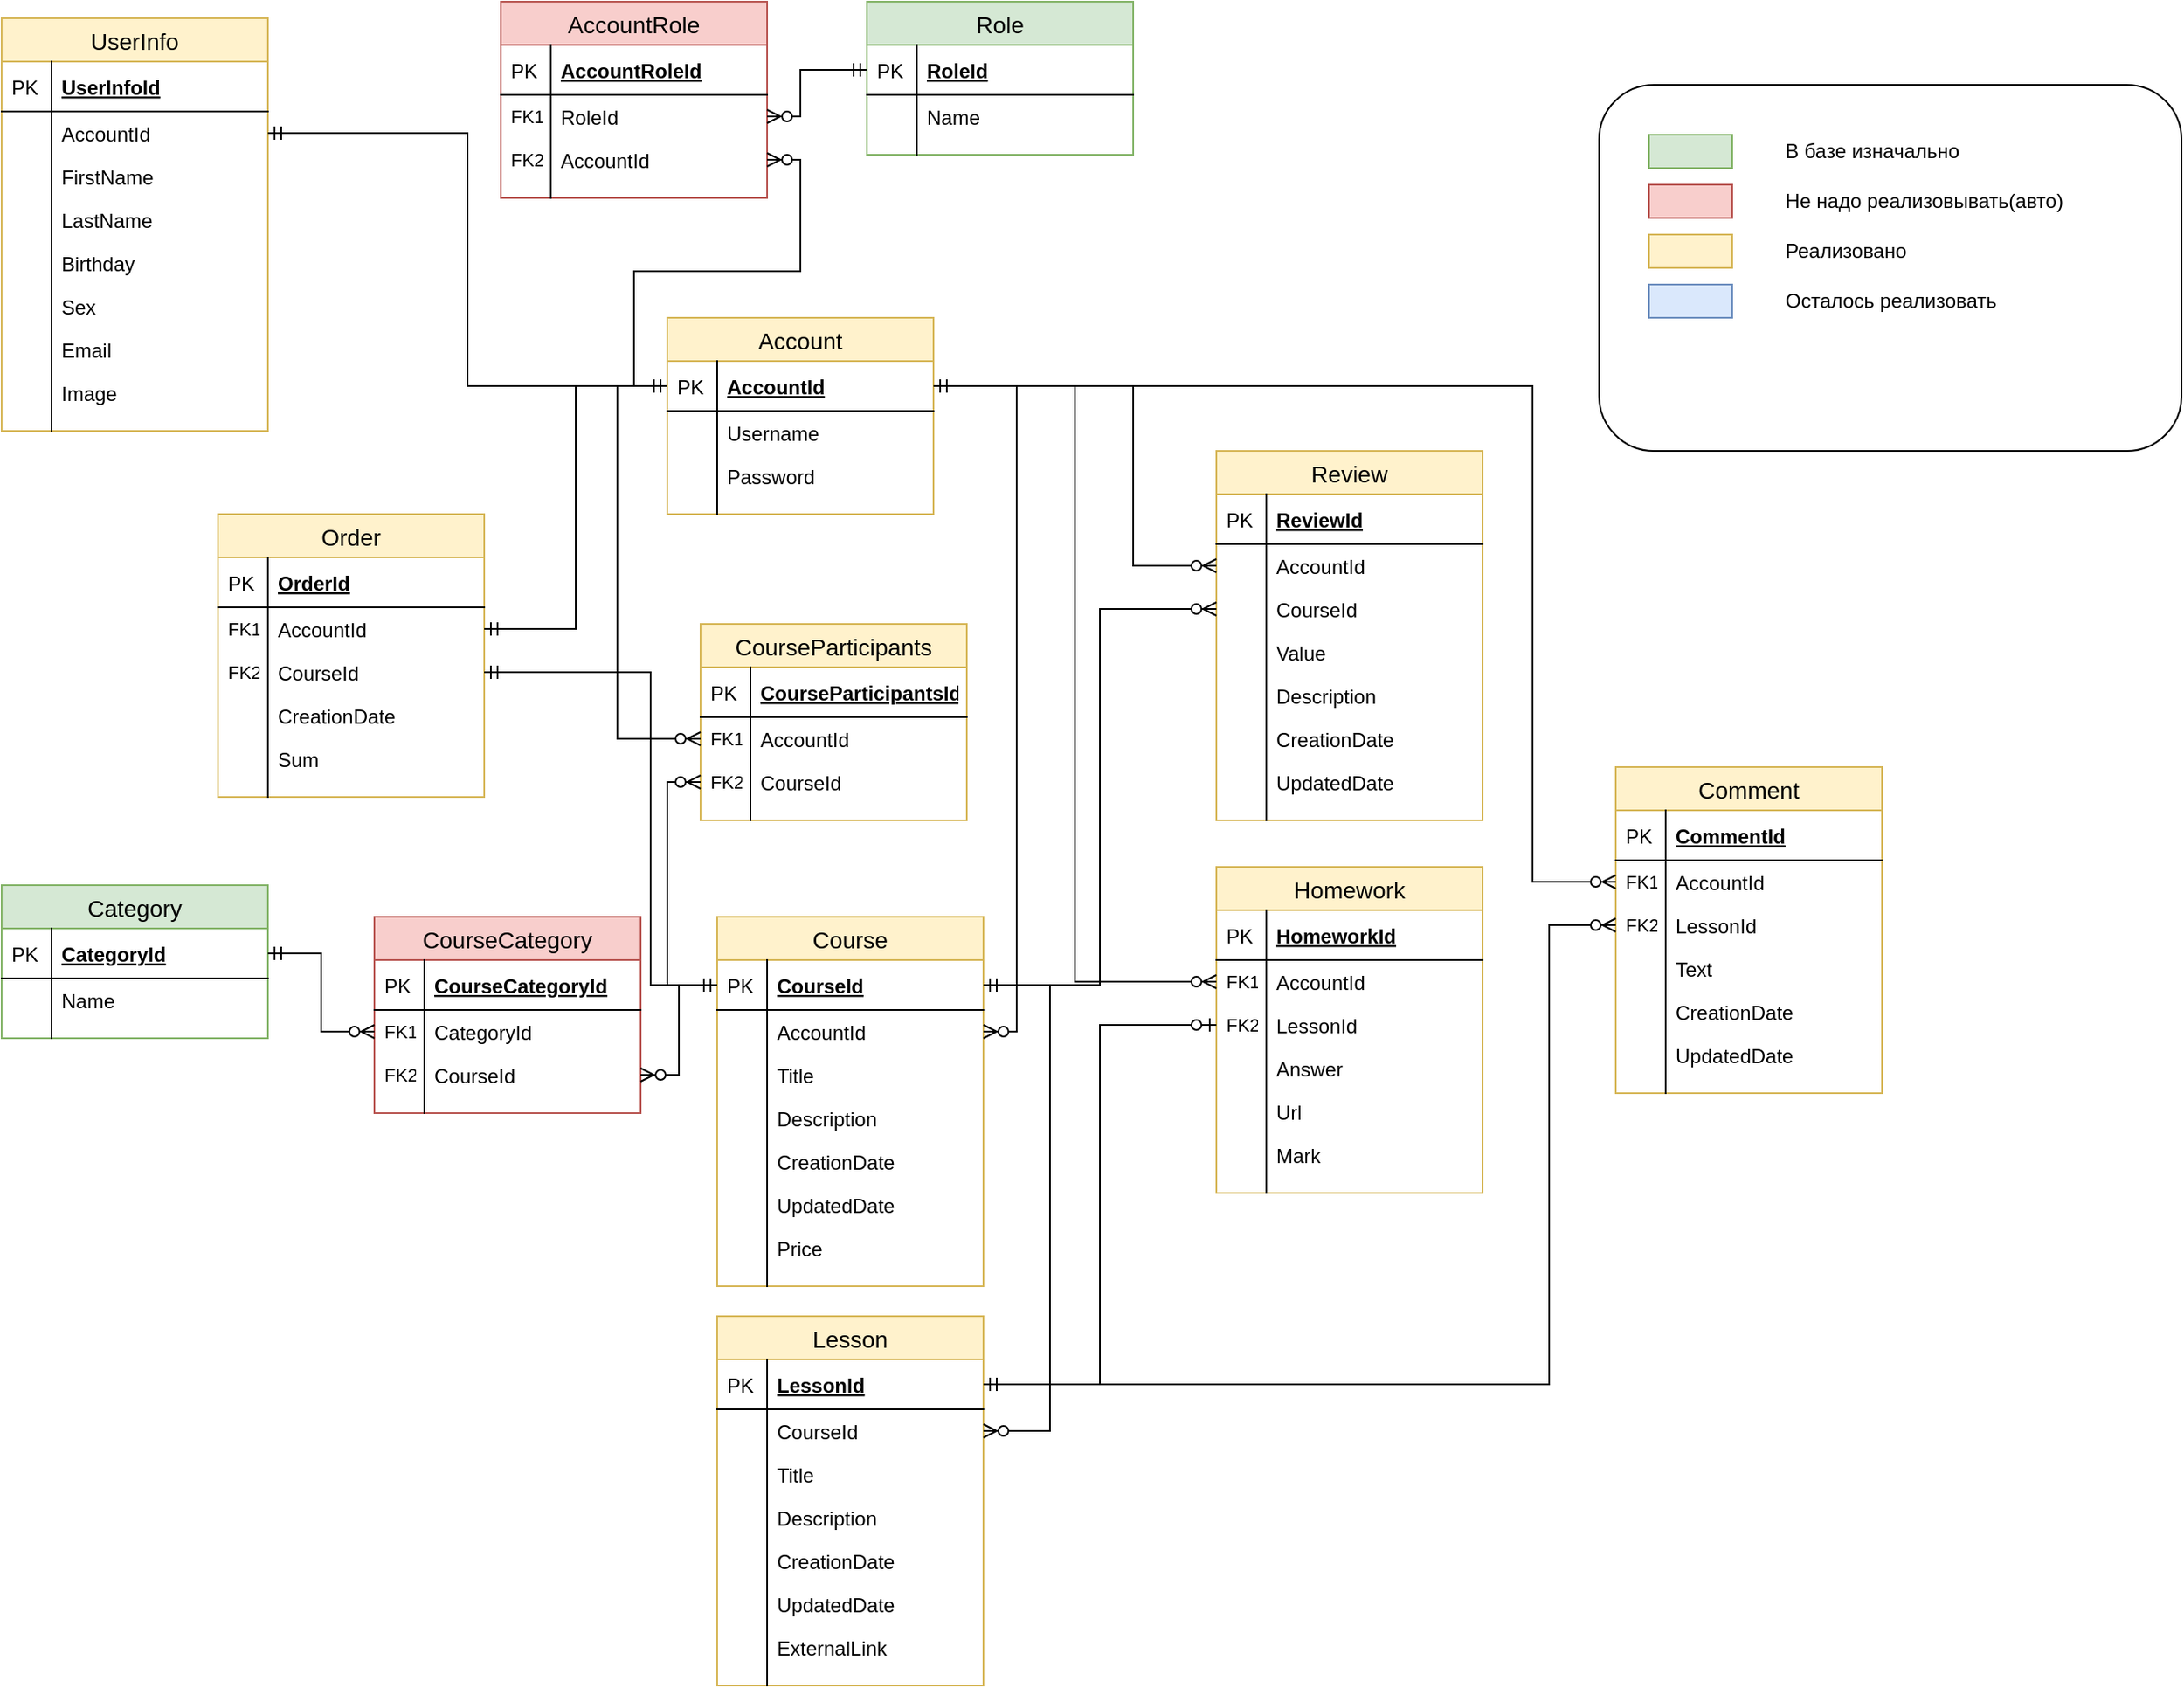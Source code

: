 <mxfile version="15.4.0" type="device"><diagram id="HuSAfqNqsKJRdutzTj9g" name="Страница 1"><mxGraphModel dx="1264" dy="-577" grid="1" gridSize="10" guides="1" tooltips="1" connect="1" arrows="1" fold="1" page="1" pageScale="1" pageWidth="827" pageHeight="1169" math="0" shadow="0"><root><mxCell id="0"/><mxCell id="1" parent="0"/><mxCell id="giUMMVurat5lNvyh3QUn-214" value="CourseParticipants" style="swimlane;fontStyle=0;childLayout=stackLayout;horizontal=1;startSize=26;fillColor=#fff2cc;horizontalStack=0;resizeParent=1;resizeParentMax=0;resizeLast=0;collapsible=1;marginBottom=0;swimlaneFillColor=#ffffff;align=center;fontSize=14;strokeColor=#d6b656;" parent="1" vertex="1"><mxGeometry x="450" y="1564" width="160" height="118" as="geometry"/></mxCell><mxCell id="giUMMVurat5lNvyh3QUn-215" value="CourseParticipantsId" style="shape=partialRectangle;top=0;left=0;right=0;bottom=1;align=left;verticalAlign=middle;fillColor=none;spacingLeft=34;spacingRight=4;overflow=hidden;rotatable=0;points=[[0,0.5],[1,0.5]];portConstraint=eastwest;dropTarget=0;fontStyle=5;fontSize=12;" parent="giUMMVurat5lNvyh3QUn-214" vertex="1"><mxGeometry y="26" width="160" height="30" as="geometry"/></mxCell><mxCell id="giUMMVurat5lNvyh3QUn-216" value="PK" style="shape=partialRectangle;top=0;left=0;bottom=0;fillColor=none;align=left;verticalAlign=middle;spacingLeft=4;spacingRight=4;overflow=hidden;rotatable=0;points=[];portConstraint=eastwest;part=1;fontSize=12;" parent="giUMMVurat5lNvyh3QUn-215" vertex="1" connectable="0"><mxGeometry width="30" height="30" as="geometry"/></mxCell><mxCell id="giUMMVurat5lNvyh3QUn-217" value="AccountId" style="shape=partialRectangle;top=0;left=0;right=0;bottom=0;align=left;verticalAlign=top;fillColor=none;spacingLeft=34;spacingRight=4;overflow=hidden;rotatable=0;points=[[0,0.5],[1,0.5]];portConstraint=eastwest;dropTarget=0;fontSize=12;" parent="giUMMVurat5lNvyh3QUn-214" vertex="1"><mxGeometry y="56" width="160" height="26" as="geometry"/></mxCell><mxCell id="giUMMVurat5lNvyh3QUn-218" value="FK1" style="shape=partialRectangle;top=0;left=0;bottom=0;fillColor=none;align=left;verticalAlign=top;spacingLeft=4;spacingRight=4;overflow=hidden;rotatable=0;points=[];portConstraint=eastwest;part=1;fontSize=11;" parent="giUMMVurat5lNvyh3QUn-217" vertex="1" connectable="0"><mxGeometry width="30" height="26" as="geometry"/></mxCell><mxCell id="giUMMVurat5lNvyh3QUn-219" value="CourseId" style="shape=partialRectangle;top=0;left=0;right=0;bottom=0;align=left;verticalAlign=top;fillColor=none;spacingLeft=34;spacingRight=4;overflow=hidden;rotatable=0;points=[[0,0.5],[1,0.5]];portConstraint=eastwest;dropTarget=0;fontSize=12;" parent="giUMMVurat5lNvyh3QUn-214" vertex="1"><mxGeometry y="82" width="160" height="26" as="geometry"/></mxCell><mxCell id="giUMMVurat5lNvyh3QUn-220" value="FK2" style="shape=partialRectangle;top=0;left=0;bottom=0;fillColor=none;align=left;verticalAlign=top;spacingLeft=4;spacingRight=4;overflow=hidden;rotatable=0;points=[];portConstraint=eastwest;part=1;fontSize=11;" parent="giUMMVurat5lNvyh3QUn-219" vertex="1" connectable="0"><mxGeometry width="30" height="26" as="geometry"/></mxCell><mxCell id="giUMMVurat5lNvyh3QUn-221" value="" style="shape=partialRectangle;top=0;left=0;right=0;bottom=0;align=left;verticalAlign=top;fillColor=none;spacingLeft=34;spacingRight=4;overflow=hidden;rotatable=0;points=[[0,0.5],[1,0.5]];portConstraint=eastwest;dropTarget=0;fontSize=12;" parent="giUMMVurat5lNvyh3QUn-214" vertex="1"><mxGeometry y="108" width="160" height="10" as="geometry"/></mxCell><mxCell id="giUMMVurat5lNvyh3QUn-222" value="" style="shape=partialRectangle;top=0;left=0;bottom=0;fillColor=none;align=left;verticalAlign=top;spacingLeft=4;spacingRight=4;overflow=hidden;rotatable=0;points=[];portConstraint=eastwest;part=1;fontSize=12;" parent="giUMMVurat5lNvyh3QUn-221" vertex="1" connectable="0"><mxGeometry width="30" height="10" as="geometry"/></mxCell><mxCell id="giUMMVurat5lNvyh3QUn-101" value="CourseCategory" style="swimlane;fontStyle=0;childLayout=stackLayout;horizontal=1;startSize=26;fillColor=#f8cecc;horizontalStack=0;resizeParent=1;resizeParentMax=0;resizeLast=0;collapsible=1;marginBottom=0;swimlaneFillColor=#ffffff;align=center;fontSize=14;strokeColor=#b85450;" parent="1" vertex="1"><mxGeometry x="254" y="1740" width="160" height="118" as="geometry"/></mxCell><mxCell id="giUMMVurat5lNvyh3QUn-102" value="CourseCategoryId" style="shape=partialRectangle;top=0;left=0;right=0;bottom=1;align=left;verticalAlign=middle;fillColor=none;spacingLeft=34;spacingRight=4;overflow=hidden;rotatable=0;points=[[0,0.5],[1,0.5]];portConstraint=eastwest;dropTarget=0;fontStyle=5;fontSize=12;" parent="giUMMVurat5lNvyh3QUn-101" vertex="1"><mxGeometry y="26" width="160" height="30" as="geometry"/></mxCell><mxCell id="giUMMVurat5lNvyh3QUn-103" value="PK" style="shape=partialRectangle;top=0;left=0;bottom=0;fillColor=none;align=left;verticalAlign=middle;spacingLeft=4;spacingRight=4;overflow=hidden;rotatable=0;points=[];portConstraint=eastwest;part=1;fontSize=12;" parent="giUMMVurat5lNvyh3QUn-102" vertex="1" connectable="0"><mxGeometry width="30" height="30" as="geometry"/></mxCell><mxCell id="giUMMVurat5lNvyh3QUn-104" value="CategoryId" style="shape=partialRectangle;top=0;left=0;right=0;bottom=0;align=left;verticalAlign=top;fillColor=none;spacingLeft=34;spacingRight=4;overflow=hidden;rotatable=0;points=[[0,0.5],[1,0.5]];portConstraint=eastwest;dropTarget=0;fontSize=12;" parent="giUMMVurat5lNvyh3QUn-101" vertex="1"><mxGeometry y="56" width="160" height="26" as="geometry"/></mxCell><mxCell id="giUMMVurat5lNvyh3QUn-105" value="FK1" style="shape=partialRectangle;top=0;left=0;bottom=0;fillColor=none;align=left;verticalAlign=top;spacingLeft=4;spacingRight=4;overflow=hidden;rotatable=0;points=[];portConstraint=eastwest;part=1;fontSize=11;" parent="giUMMVurat5lNvyh3QUn-104" vertex="1" connectable="0"><mxGeometry width="30" height="26" as="geometry"/></mxCell><mxCell id="giUMMVurat5lNvyh3QUn-106" value="CourseId" style="shape=partialRectangle;top=0;left=0;right=0;bottom=0;align=left;verticalAlign=top;fillColor=none;spacingLeft=34;spacingRight=4;overflow=hidden;rotatable=0;points=[[0,0.5],[1,0.5]];portConstraint=eastwest;dropTarget=0;fontSize=12;" parent="giUMMVurat5lNvyh3QUn-101" vertex="1"><mxGeometry y="82" width="160" height="26" as="geometry"/></mxCell><mxCell id="giUMMVurat5lNvyh3QUn-107" value="FK2" style="shape=partialRectangle;top=0;left=0;bottom=0;fillColor=none;align=left;verticalAlign=top;spacingLeft=4;spacingRight=4;overflow=hidden;rotatable=0;points=[];portConstraint=eastwest;part=1;fontSize=11;" parent="giUMMVurat5lNvyh3QUn-106" vertex="1" connectable="0"><mxGeometry width="30" height="26" as="geometry"/></mxCell><mxCell id="giUMMVurat5lNvyh3QUn-108" value="" style="shape=partialRectangle;top=0;left=0;right=0;bottom=0;align=left;verticalAlign=top;fillColor=none;spacingLeft=34;spacingRight=4;overflow=hidden;rotatable=0;points=[[0,0.5],[1,0.5]];portConstraint=eastwest;dropTarget=0;fontSize=12;" parent="giUMMVurat5lNvyh3QUn-101" vertex="1"><mxGeometry y="108" width="160" height="10" as="geometry"/></mxCell><mxCell id="giUMMVurat5lNvyh3QUn-109" value="" style="shape=partialRectangle;top=0;left=0;bottom=0;fillColor=none;align=left;verticalAlign=top;spacingLeft=4;spacingRight=4;overflow=hidden;rotatable=0;points=[];portConstraint=eastwest;part=1;fontSize=12;" parent="giUMMVurat5lNvyh3QUn-108" vertex="1" connectable="0"><mxGeometry width="30" height="10" as="geometry"/></mxCell><mxCell id="giUMMVurat5lNvyh3QUn-84" value="Course" style="swimlane;fontStyle=0;childLayout=stackLayout;horizontal=1;startSize=26;fillColor=#fff2cc;horizontalStack=0;resizeParent=1;resizeParentMax=0;resizeLast=0;collapsible=1;marginBottom=0;swimlaneFillColor=#ffffff;align=center;fontSize=14;strokeColor=#d6b656;" parent="1" vertex="1"><mxGeometry x="460" y="1740" width="160" height="222" as="geometry"/></mxCell><mxCell id="giUMMVurat5lNvyh3QUn-85" value="CourseId" style="shape=partialRectangle;top=0;left=0;right=0;bottom=1;align=left;verticalAlign=middle;fillColor=none;spacingLeft=34;spacingRight=4;overflow=hidden;rotatable=0;points=[[0,0.5],[1,0.5]];portConstraint=eastwest;dropTarget=0;fontStyle=5;fontSize=12;" parent="giUMMVurat5lNvyh3QUn-84" vertex="1"><mxGeometry y="26" width="160" height="30" as="geometry"/></mxCell><mxCell id="giUMMVurat5lNvyh3QUn-86" value="PK" style="shape=partialRectangle;top=0;left=0;bottom=0;fillColor=none;align=left;verticalAlign=middle;spacingLeft=4;spacingRight=4;overflow=hidden;rotatable=0;points=[];portConstraint=eastwest;part=1;fontSize=12;" parent="giUMMVurat5lNvyh3QUn-85" vertex="1" connectable="0"><mxGeometry width="30" height="30" as="geometry"/></mxCell><mxCell id="giUMMVurat5lNvyh3QUn-121" value="AccountId" style="shape=partialRectangle;top=0;left=0;right=0;bottom=0;align=left;verticalAlign=top;fillColor=none;spacingLeft=34;spacingRight=4;overflow=hidden;rotatable=0;points=[[0,0.5],[1,0.5]];portConstraint=eastwest;dropTarget=0;fontSize=12;" parent="giUMMVurat5lNvyh3QUn-84" vertex="1"><mxGeometry y="56" width="160" height="26" as="geometry"/></mxCell><mxCell id="giUMMVurat5lNvyh3QUn-122" value="" style="shape=partialRectangle;top=0;left=0;bottom=0;fillColor=none;align=left;verticalAlign=top;spacingLeft=4;spacingRight=4;overflow=hidden;rotatable=0;points=[];portConstraint=eastwest;part=1;fontSize=12;" parent="giUMMVurat5lNvyh3QUn-121" vertex="1" connectable="0"><mxGeometry width="30" height="26" as="geometry"/></mxCell><mxCell id="giUMMVurat5lNvyh3QUn-87" value="Title" style="shape=partialRectangle;top=0;left=0;right=0;bottom=0;align=left;verticalAlign=top;fillColor=none;spacingLeft=34;spacingRight=4;overflow=hidden;rotatable=0;points=[[0,0.5],[1,0.5]];portConstraint=eastwest;dropTarget=0;fontSize=12;" parent="giUMMVurat5lNvyh3QUn-84" vertex="1"><mxGeometry y="82" width="160" height="26" as="geometry"/></mxCell><mxCell id="giUMMVurat5lNvyh3QUn-88" value="" style="shape=partialRectangle;top=0;left=0;bottom=0;fillColor=none;align=left;verticalAlign=top;spacingLeft=4;spacingRight=4;overflow=hidden;rotatable=0;points=[];portConstraint=eastwest;part=1;fontSize=12;" parent="giUMMVurat5lNvyh3QUn-87" vertex="1" connectable="0"><mxGeometry width="30" height="26" as="geometry"/></mxCell><mxCell id="giUMMVurat5lNvyh3QUn-89" value="Description" style="shape=partialRectangle;top=0;left=0;right=0;bottom=0;align=left;verticalAlign=top;fillColor=none;spacingLeft=34;spacingRight=4;overflow=hidden;rotatable=0;points=[[0,0.5],[1,0.5]];portConstraint=eastwest;dropTarget=0;fontSize=12;" parent="giUMMVurat5lNvyh3QUn-84" vertex="1"><mxGeometry y="108" width="160" height="26" as="geometry"/></mxCell><mxCell id="giUMMVurat5lNvyh3QUn-90" value="" style="shape=partialRectangle;top=0;left=0;bottom=0;fillColor=none;align=left;verticalAlign=top;spacingLeft=4;spacingRight=4;overflow=hidden;rotatable=0;points=[];portConstraint=eastwest;part=1;fontSize=12;" parent="giUMMVurat5lNvyh3QUn-89" vertex="1" connectable="0"><mxGeometry width="30" height="26" as="geometry"/></mxCell><mxCell id="giUMMVurat5lNvyh3QUn-91" value="CreationDate" style="shape=partialRectangle;top=0;left=0;right=0;bottom=0;align=left;verticalAlign=top;fillColor=none;spacingLeft=34;spacingRight=4;overflow=hidden;rotatable=0;points=[[0,0.5],[1,0.5]];portConstraint=eastwest;dropTarget=0;fontSize=12;" parent="giUMMVurat5lNvyh3QUn-84" vertex="1"><mxGeometry y="134" width="160" height="26" as="geometry"/></mxCell><mxCell id="giUMMVurat5lNvyh3QUn-92" value="" style="shape=partialRectangle;top=0;left=0;bottom=0;fillColor=none;align=left;verticalAlign=top;spacingLeft=4;spacingRight=4;overflow=hidden;rotatable=0;points=[];portConstraint=eastwest;part=1;fontSize=12;" parent="giUMMVurat5lNvyh3QUn-91" vertex="1" connectable="0"><mxGeometry width="30" height="26" as="geometry"/></mxCell><mxCell id="giUMMVurat5lNvyh3QUn-119" value="UpdatedDate" style="shape=partialRectangle;top=0;left=0;right=0;bottom=0;align=left;verticalAlign=top;fillColor=none;spacingLeft=34;spacingRight=4;overflow=hidden;rotatable=0;points=[[0,0.5],[1,0.5]];portConstraint=eastwest;dropTarget=0;fontSize=12;" parent="giUMMVurat5lNvyh3QUn-84" vertex="1"><mxGeometry y="160" width="160" height="26" as="geometry"/></mxCell><mxCell id="giUMMVurat5lNvyh3QUn-120" value="" style="shape=partialRectangle;top=0;left=0;bottom=0;fillColor=none;align=left;verticalAlign=top;spacingLeft=4;spacingRight=4;overflow=hidden;rotatable=0;points=[];portConstraint=eastwest;part=1;fontSize=12;" parent="giUMMVurat5lNvyh3QUn-119" vertex="1" connectable="0"><mxGeometry width="30" height="26" as="geometry"/></mxCell><mxCell id="giUMMVurat5lNvyh3QUn-207" value="Price" style="shape=partialRectangle;top=0;left=0;right=0;bottom=0;align=left;verticalAlign=top;fillColor=none;spacingLeft=34;spacingRight=4;overflow=hidden;rotatable=0;points=[[0,0.5],[1,0.5]];portConstraint=eastwest;dropTarget=0;fontSize=12;" parent="giUMMVurat5lNvyh3QUn-84" vertex="1"><mxGeometry y="186" width="160" height="26" as="geometry"/></mxCell><mxCell id="giUMMVurat5lNvyh3QUn-208" value="" style="shape=partialRectangle;top=0;left=0;bottom=0;fillColor=none;align=left;verticalAlign=top;spacingLeft=4;spacingRight=4;overflow=hidden;rotatable=0;points=[];portConstraint=eastwest;part=1;fontSize=12;" parent="giUMMVurat5lNvyh3QUn-207" vertex="1" connectable="0"><mxGeometry width="30" height="26" as="geometry"/></mxCell><mxCell id="giUMMVurat5lNvyh3QUn-99" value="" style="shape=partialRectangle;top=0;left=0;right=0;bottom=0;align=left;verticalAlign=top;fillColor=none;spacingLeft=34;spacingRight=4;overflow=hidden;rotatable=0;points=[[0,0.5],[1,0.5]];portConstraint=eastwest;dropTarget=0;fontSize=12;" parent="giUMMVurat5lNvyh3QUn-84" vertex="1"><mxGeometry y="212" width="160" height="10" as="geometry"/></mxCell><mxCell id="giUMMVurat5lNvyh3QUn-100" value="" style="shape=partialRectangle;top=0;left=0;bottom=0;fillColor=none;align=left;verticalAlign=top;spacingLeft=4;spacingRight=4;overflow=hidden;rotatable=0;points=[];portConstraint=eastwest;part=1;fontSize=12;" parent="giUMMVurat5lNvyh3QUn-99" vertex="1" connectable="0"><mxGeometry width="30" height="10" as="geometry"/></mxCell><mxCell id="giUMMVurat5lNvyh3QUn-124" value="Lesson" style="swimlane;fontStyle=0;childLayout=stackLayout;horizontal=1;startSize=26;fillColor=#fff2cc;horizontalStack=0;resizeParent=1;resizeParentMax=0;resizeLast=0;collapsible=1;marginBottom=0;swimlaneFillColor=#ffffff;align=center;fontSize=14;strokeColor=#d6b656;" parent="1" vertex="1"><mxGeometry x="460" y="1980" width="160" height="222" as="geometry"/></mxCell><mxCell id="giUMMVurat5lNvyh3QUn-125" value="LessonId" style="shape=partialRectangle;top=0;left=0;right=0;bottom=1;align=left;verticalAlign=middle;fillColor=none;spacingLeft=34;spacingRight=4;overflow=hidden;rotatable=0;points=[[0,0.5],[1,0.5]];portConstraint=eastwest;dropTarget=0;fontStyle=5;fontSize=12;" parent="giUMMVurat5lNvyh3QUn-124" vertex="1"><mxGeometry y="26" width="160" height="30" as="geometry"/></mxCell><mxCell id="giUMMVurat5lNvyh3QUn-126" value="PK" style="shape=partialRectangle;top=0;left=0;bottom=0;fillColor=none;align=left;verticalAlign=middle;spacingLeft=4;spacingRight=4;overflow=hidden;rotatable=0;points=[];portConstraint=eastwest;part=1;fontSize=12;" parent="giUMMVurat5lNvyh3QUn-125" vertex="1" connectable="0"><mxGeometry width="30" height="30" as="geometry"/></mxCell><mxCell id="giUMMVurat5lNvyh3QUn-127" value="CourseId" style="shape=partialRectangle;top=0;left=0;right=0;bottom=0;align=left;verticalAlign=top;fillColor=none;spacingLeft=34;spacingRight=4;overflow=hidden;rotatable=0;points=[[0,0.5],[1,0.5]];portConstraint=eastwest;dropTarget=0;fontSize=12;" parent="giUMMVurat5lNvyh3QUn-124" vertex="1"><mxGeometry y="56" width="160" height="26" as="geometry"/></mxCell><mxCell id="giUMMVurat5lNvyh3QUn-128" value="" style="shape=partialRectangle;top=0;left=0;bottom=0;fillColor=none;align=left;verticalAlign=top;spacingLeft=4;spacingRight=4;overflow=hidden;rotatable=0;points=[];portConstraint=eastwest;part=1;fontSize=12;" parent="giUMMVurat5lNvyh3QUn-127" vertex="1" connectable="0"><mxGeometry width="30" height="26" as="geometry"/></mxCell><mxCell id="giUMMVurat5lNvyh3QUn-129" value="Title" style="shape=partialRectangle;top=0;left=0;right=0;bottom=0;align=left;verticalAlign=top;fillColor=none;spacingLeft=34;spacingRight=4;overflow=hidden;rotatable=0;points=[[0,0.5],[1,0.5]];portConstraint=eastwest;dropTarget=0;fontSize=12;" parent="giUMMVurat5lNvyh3QUn-124" vertex="1"><mxGeometry y="82" width="160" height="26" as="geometry"/></mxCell><mxCell id="giUMMVurat5lNvyh3QUn-130" value="" style="shape=partialRectangle;top=0;left=0;bottom=0;fillColor=none;align=left;verticalAlign=top;spacingLeft=4;spacingRight=4;overflow=hidden;rotatable=0;points=[];portConstraint=eastwest;part=1;fontSize=12;" parent="giUMMVurat5lNvyh3QUn-129" vertex="1" connectable="0"><mxGeometry width="30" height="26" as="geometry"/></mxCell><mxCell id="giUMMVurat5lNvyh3QUn-131" value="Description" style="shape=partialRectangle;top=0;left=0;right=0;bottom=0;align=left;verticalAlign=top;fillColor=none;spacingLeft=34;spacingRight=4;overflow=hidden;rotatable=0;points=[[0,0.5],[1,0.5]];portConstraint=eastwest;dropTarget=0;fontSize=12;" parent="giUMMVurat5lNvyh3QUn-124" vertex="1"><mxGeometry y="108" width="160" height="26" as="geometry"/></mxCell><mxCell id="giUMMVurat5lNvyh3QUn-132" value="" style="shape=partialRectangle;top=0;left=0;bottom=0;fillColor=none;align=left;verticalAlign=top;spacingLeft=4;spacingRight=4;overflow=hidden;rotatable=0;points=[];portConstraint=eastwest;part=1;fontSize=12;" parent="giUMMVurat5lNvyh3QUn-131" vertex="1" connectable="0"><mxGeometry width="30" height="26" as="geometry"/></mxCell><mxCell id="giUMMVurat5lNvyh3QUn-133" value="CreationDate" style="shape=partialRectangle;top=0;left=0;right=0;bottom=0;align=left;verticalAlign=top;fillColor=none;spacingLeft=34;spacingRight=4;overflow=hidden;rotatable=0;points=[[0,0.5],[1,0.5]];portConstraint=eastwest;dropTarget=0;fontSize=12;" parent="giUMMVurat5lNvyh3QUn-124" vertex="1"><mxGeometry y="134" width="160" height="26" as="geometry"/></mxCell><mxCell id="giUMMVurat5lNvyh3QUn-134" value="" style="shape=partialRectangle;top=0;left=0;bottom=0;fillColor=none;align=left;verticalAlign=top;spacingLeft=4;spacingRight=4;overflow=hidden;rotatable=0;points=[];portConstraint=eastwest;part=1;fontSize=12;" parent="giUMMVurat5lNvyh3QUn-133" vertex="1" connectable="0"><mxGeometry width="30" height="26" as="geometry"/></mxCell><mxCell id="giUMMVurat5lNvyh3QUn-135" value="UpdatedDate" style="shape=partialRectangle;top=0;left=0;right=0;bottom=0;align=left;verticalAlign=top;fillColor=none;spacingLeft=34;spacingRight=4;overflow=hidden;rotatable=0;points=[[0,0.5],[1,0.5]];portConstraint=eastwest;dropTarget=0;fontSize=12;" parent="giUMMVurat5lNvyh3QUn-124" vertex="1"><mxGeometry y="160" width="160" height="26" as="geometry"/></mxCell><mxCell id="giUMMVurat5lNvyh3QUn-136" value="" style="shape=partialRectangle;top=0;left=0;bottom=0;fillColor=none;align=left;verticalAlign=top;spacingLeft=4;spacingRight=4;overflow=hidden;rotatable=0;points=[];portConstraint=eastwest;part=1;fontSize=12;" parent="giUMMVurat5lNvyh3QUn-135" vertex="1" connectable="0"><mxGeometry width="30" height="26" as="geometry"/></mxCell><mxCell id="9kALJ_5pXMxlsnk6Wyhp-1" value="ExternalLink" style="shape=partialRectangle;top=0;left=0;right=0;bottom=0;align=left;verticalAlign=top;fillColor=none;spacingLeft=34;spacingRight=4;overflow=hidden;rotatable=0;points=[[0,0.5],[1,0.5]];portConstraint=eastwest;dropTarget=0;fontSize=12;" vertex="1" parent="giUMMVurat5lNvyh3QUn-124"><mxGeometry y="186" width="160" height="26" as="geometry"/></mxCell><mxCell id="9kALJ_5pXMxlsnk6Wyhp-2" value="" style="shape=partialRectangle;top=0;left=0;bottom=0;fillColor=none;align=left;verticalAlign=top;spacingLeft=4;spacingRight=4;overflow=hidden;rotatable=0;points=[];portConstraint=eastwest;part=1;fontSize=12;" vertex="1" connectable="0" parent="9kALJ_5pXMxlsnk6Wyhp-1"><mxGeometry width="30" height="26" as="geometry"/></mxCell><mxCell id="giUMMVurat5lNvyh3QUn-137" value="" style="shape=partialRectangle;top=0;left=0;right=0;bottom=0;align=left;verticalAlign=top;fillColor=none;spacingLeft=34;spacingRight=4;overflow=hidden;rotatable=0;points=[[0,0.5],[1,0.5]];portConstraint=eastwest;dropTarget=0;fontSize=12;" parent="giUMMVurat5lNvyh3QUn-124" vertex="1"><mxGeometry y="212" width="160" height="10" as="geometry"/></mxCell><mxCell id="giUMMVurat5lNvyh3QUn-138" value="" style="shape=partialRectangle;top=0;left=0;bottom=0;fillColor=none;align=left;verticalAlign=top;spacingLeft=4;spacingRight=4;overflow=hidden;rotatable=0;points=[];portConstraint=eastwest;part=1;fontSize=12;" parent="giUMMVurat5lNvyh3QUn-137" vertex="1" connectable="0"><mxGeometry width="30" height="10" as="geometry"/></mxCell><mxCell id="giUMMVurat5lNvyh3QUn-192" value="Order" style="swimlane;fontStyle=0;childLayout=stackLayout;horizontal=1;startSize=26;fillColor=#fff2cc;horizontalStack=0;resizeParent=1;resizeParentMax=0;resizeLast=0;collapsible=1;marginBottom=0;swimlaneFillColor=#ffffff;align=center;fontSize=14;strokeColor=#d6b656;" parent="1" vertex="1"><mxGeometry x="160" y="1498" width="160" height="170" as="geometry"/></mxCell><mxCell id="giUMMVurat5lNvyh3QUn-193" value="OrderId" style="shape=partialRectangle;top=0;left=0;right=0;bottom=1;align=left;verticalAlign=middle;fillColor=none;spacingLeft=34;spacingRight=4;overflow=hidden;rotatable=0;points=[[0,0.5],[1,0.5]];portConstraint=eastwest;dropTarget=0;fontStyle=5;fontSize=12;" parent="giUMMVurat5lNvyh3QUn-192" vertex="1"><mxGeometry y="26" width="160" height="30" as="geometry"/></mxCell><mxCell id="giUMMVurat5lNvyh3QUn-194" value="PK" style="shape=partialRectangle;top=0;left=0;bottom=0;fillColor=none;align=left;verticalAlign=middle;spacingLeft=4;spacingRight=4;overflow=hidden;rotatable=0;points=[];portConstraint=eastwest;part=1;fontSize=12;" parent="giUMMVurat5lNvyh3QUn-193" vertex="1" connectable="0"><mxGeometry width="30" height="30" as="geometry"/></mxCell><mxCell id="giUMMVurat5lNvyh3QUn-195" value="AccountId" style="shape=partialRectangle;top=0;left=0;right=0;bottom=0;align=left;verticalAlign=top;fillColor=none;spacingLeft=34;spacingRight=4;overflow=hidden;rotatable=0;points=[[0,0.5],[1,0.5]];portConstraint=eastwest;dropTarget=0;fontSize=12;" parent="giUMMVurat5lNvyh3QUn-192" vertex="1"><mxGeometry y="56" width="160" height="26" as="geometry"/></mxCell><mxCell id="giUMMVurat5lNvyh3QUn-196" value="FK1" style="shape=partialRectangle;top=0;left=0;bottom=0;fillColor=none;align=left;verticalAlign=top;spacingLeft=4;spacingRight=4;overflow=hidden;rotatable=0;points=[];portConstraint=eastwest;part=1;fontSize=11;" parent="giUMMVurat5lNvyh3QUn-195" vertex="1" connectable="0"><mxGeometry width="30" height="26" as="geometry"/></mxCell><mxCell id="giUMMVurat5lNvyh3QUn-202" value="CourseId" style="shape=partialRectangle;top=0;left=0;right=0;bottom=0;align=left;verticalAlign=top;fillColor=none;spacingLeft=34;spacingRight=4;overflow=hidden;rotatable=0;points=[[0,0.5],[1,0.5]];portConstraint=eastwest;dropTarget=0;fontSize=12;" parent="giUMMVurat5lNvyh3QUn-192" vertex="1"><mxGeometry y="82" width="160" height="26" as="geometry"/></mxCell><mxCell id="giUMMVurat5lNvyh3QUn-203" value="FK2" style="shape=partialRectangle;top=0;left=0;bottom=0;fillColor=none;align=left;verticalAlign=top;spacingLeft=4;spacingRight=4;overflow=hidden;rotatable=0;points=[];portConstraint=eastwest;part=1;fontSize=11;" parent="giUMMVurat5lNvyh3QUn-202" vertex="1" connectable="0"><mxGeometry width="30" height="26" as="geometry"/></mxCell><mxCell id="giUMMVurat5lNvyh3QUn-197" value="CreationDate" style="shape=partialRectangle;top=0;left=0;right=0;bottom=0;align=left;verticalAlign=top;fillColor=none;spacingLeft=34;spacingRight=4;overflow=hidden;rotatable=0;points=[[0,0.5],[1,0.5]];portConstraint=eastwest;dropTarget=0;fontSize=12;" parent="giUMMVurat5lNvyh3QUn-192" vertex="1"><mxGeometry y="108" width="160" height="26" as="geometry"/></mxCell><mxCell id="giUMMVurat5lNvyh3QUn-198" value="" style="shape=partialRectangle;top=0;left=0;bottom=0;fillColor=none;align=left;verticalAlign=top;spacingLeft=4;spacingRight=4;overflow=hidden;rotatable=0;points=[];portConstraint=eastwest;part=1;fontSize=11;" parent="giUMMVurat5lNvyh3QUn-197" vertex="1" connectable="0"><mxGeometry width="30" height="26" as="geometry"/></mxCell><mxCell id="giUMMVurat5lNvyh3QUn-204" value="Sum" style="shape=partialRectangle;top=0;left=0;right=0;bottom=0;align=left;verticalAlign=top;fillColor=none;spacingLeft=34;spacingRight=4;overflow=hidden;rotatable=0;points=[[0,0.5],[1,0.5]];portConstraint=eastwest;dropTarget=0;fontSize=12;" parent="giUMMVurat5lNvyh3QUn-192" vertex="1"><mxGeometry y="134" width="160" height="26" as="geometry"/></mxCell><mxCell id="giUMMVurat5lNvyh3QUn-205" value="" style="shape=partialRectangle;top=0;left=0;bottom=0;fillColor=none;align=left;verticalAlign=top;spacingLeft=4;spacingRight=4;overflow=hidden;rotatable=0;points=[];portConstraint=eastwest;part=1;fontSize=11;" parent="giUMMVurat5lNvyh3QUn-204" vertex="1" connectable="0"><mxGeometry width="30" height="26" as="geometry"/></mxCell><mxCell id="giUMMVurat5lNvyh3QUn-199" value="" style="shape=partialRectangle;top=0;left=0;right=0;bottom=0;align=left;verticalAlign=top;fillColor=none;spacingLeft=34;spacingRight=4;overflow=hidden;rotatable=0;points=[[0,0.5],[1,0.5]];portConstraint=eastwest;dropTarget=0;fontSize=12;" parent="giUMMVurat5lNvyh3QUn-192" vertex="1"><mxGeometry y="160" width="160" height="10" as="geometry"/></mxCell><mxCell id="giUMMVurat5lNvyh3QUn-200" value="" style="shape=partialRectangle;top=0;left=0;bottom=0;fillColor=none;align=left;verticalAlign=top;spacingLeft=4;spacingRight=4;overflow=hidden;rotatable=0;points=[];portConstraint=eastwest;part=1;fontSize=12;" parent="giUMMVurat5lNvyh3QUn-199" vertex="1" connectable="0"><mxGeometry width="30" height="10" as="geometry"/></mxCell><mxCell id="giUMMVurat5lNvyh3QUn-111" value="Category" style="swimlane;fontStyle=0;childLayout=stackLayout;horizontal=1;startSize=26;fillColor=#d5e8d4;horizontalStack=0;resizeParent=1;resizeParentMax=0;resizeLast=0;collapsible=1;marginBottom=0;swimlaneFillColor=#ffffff;align=center;fontSize=14;strokeColor=#82b366;" parent="1" vertex="1"><mxGeometry x="30" y="1721" width="160" height="92" as="geometry"/></mxCell><mxCell id="giUMMVurat5lNvyh3QUn-112" value="CategoryId" style="shape=partialRectangle;top=0;left=0;right=0;bottom=1;align=left;verticalAlign=middle;fillColor=none;spacingLeft=34;spacingRight=4;overflow=hidden;rotatable=0;points=[[0,0.5],[1,0.5]];portConstraint=eastwest;dropTarget=0;fontStyle=5;fontSize=12;" parent="giUMMVurat5lNvyh3QUn-111" vertex="1"><mxGeometry y="26" width="160" height="30" as="geometry"/></mxCell><mxCell id="giUMMVurat5lNvyh3QUn-113" value="PK" style="shape=partialRectangle;top=0;left=0;bottom=0;fillColor=none;align=left;verticalAlign=middle;spacingLeft=4;spacingRight=4;overflow=hidden;rotatable=0;points=[];portConstraint=eastwest;part=1;fontSize=12;" parent="giUMMVurat5lNvyh3QUn-112" vertex="1" connectable="0"><mxGeometry width="30" height="30" as="geometry"/></mxCell><mxCell id="giUMMVurat5lNvyh3QUn-114" value="Name" style="shape=partialRectangle;top=0;left=0;right=0;bottom=0;align=left;verticalAlign=top;fillColor=none;spacingLeft=34;spacingRight=4;overflow=hidden;rotatable=0;points=[[0,0.5],[1,0.5]];portConstraint=eastwest;dropTarget=0;fontSize=12;" parent="giUMMVurat5lNvyh3QUn-111" vertex="1"><mxGeometry y="56" width="160" height="26" as="geometry"/></mxCell><mxCell id="giUMMVurat5lNvyh3QUn-115" value="" style="shape=partialRectangle;top=0;left=0;bottom=0;fillColor=none;align=left;verticalAlign=top;spacingLeft=4;spacingRight=4;overflow=hidden;rotatable=0;points=[];portConstraint=eastwest;part=1;fontSize=12;" parent="giUMMVurat5lNvyh3QUn-114" vertex="1" connectable="0"><mxGeometry width="30" height="26" as="geometry"/></mxCell><mxCell id="giUMMVurat5lNvyh3QUn-116" value="" style="shape=partialRectangle;top=0;left=0;right=0;bottom=0;align=left;verticalAlign=top;fillColor=none;spacingLeft=34;spacingRight=4;overflow=hidden;rotatable=0;points=[[0,0.5],[1,0.5]];portConstraint=eastwest;dropTarget=0;fontSize=12;" parent="giUMMVurat5lNvyh3QUn-111" vertex="1"><mxGeometry y="82" width="160" height="10" as="geometry"/></mxCell><mxCell id="giUMMVurat5lNvyh3QUn-117" value="" style="shape=partialRectangle;top=0;left=0;bottom=0;fillColor=none;align=left;verticalAlign=top;spacingLeft=4;spacingRight=4;overflow=hidden;rotatable=0;points=[];portConstraint=eastwest;part=1;fontSize=12;" parent="giUMMVurat5lNvyh3QUn-116" vertex="1" connectable="0"><mxGeometry width="30" height="10" as="geometry"/></mxCell><mxCell id="giUMMVurat5lNvyh3QUn-45" value="UserInfo" style="swimlane;fontStyle=0;childLayout=stackLayout;horizontal=1;startSize=26;fillColor=#fff2cc;horizontalStack=0;resizeParent=1;resizeParentMax=0;resizeLast=0;collapsible=1;marginBottom=0;swimlaneFillColor=#ffffff;align=center;fontSize=14;strokeColor=#d6b656;" parent="1" vertex="1"><mxGeometry x="30" y="1200" width="160" height="248" as="geometry"/></mxCell><mxCell id="giUMMVurat5lNvyh3QUn-46" value="UserInfoId" style="shape=partialRectangle;top=0;left=0;right=0;bottom=1;align=left;verticalAlign=middle;fillColor=none;spacingLeft=34;spacingRight=4;overflow=hidden;rotatable=0;points=[[0,0.5],[1,0.5]];portConstraint=eastwest;dropTarget=0;fontStyle=5;fontSize=12;" parent="giUMMVurat5lNvyh3QUn-45" vertex="1"><mxGeometry y="26" width="160" height="30" as="geometry"/></mxCell><mxCell id="giUMMVurat5lNvyh3QUn-47" value="PK" style="shape=partialRectangle;top=0;left=0;bottom=0;fillColor=none;align=left;verticalAlign=middle;spacingLeft=4;spacingRight=4;overflow=hidden;rotatable=0;points=[];portConstraint=eastwest;part=1;fontSize=12;" parent="giUMMVurat5lNvyh3QUn-46" vertex="1" connectable="0"><mxGeometry width="30" height="30" as="geometry"/></mxCell><mxCell id="giUMMVurat5lNvyh3QUn-48" value="AccountId" style="shape=partialRectangle;top=0;left=0;right=0;bottom=0;align=left;verticalAlign=top;fillColor=none;spacingLeft=34;spacingRight=4;overflow=hidden;rotatable=0;points=[[0,0.5],[1,0.5]];portConstraint=eastwest;dropTarget=0;fontSize=12;" parent="giUMMVurat5lNvyh3QUn-45" vertex="1"><mxGeometry y="56" width="160" height="26" as="geometry"/></mxCell><mxCell id="giUMMVurat5lNvyh3QUn-49" value="" style="shape=partialRectangle;top=0;left=0;bottom=0;fillColor=none;align=left;verticalAlign=top;spacingLeft=4;spacingRight=4;overflow=hidden;rotatable=0;points=[];portConstraint=eastwest;part=1;fontSize=12;" parent="giUMMVurat5lNvyh3QUn-48" vertex="1" connectable="0"><mxGeometry width="30" height="26" as="geometry"/></mxCell><mxCell id="giUMMVurat5lNvyh3QUn-50" value="FirstName" style="shape=partialRectangle;top=0;left=0;right=0;bottom=0;align=left;verticalAlign=top;fillColor=none;spacingLeft=34;spacingRight=4;overflow=hidden;rotatable=0;points=[[0,0.5],[1,0.5]];portConstraint=eastwest;dropTarget=0;fontSize=12;" parent="giUMMVurat5lNvyh3QUn-45" vertex="1"><mxGeometry y="82" width="160" height="26" as="geometry"/></mxCell><mxCell id="giUMMVurat5lNvyh3QUn-51" value="" style="shape=partialRectangle;top=0;left=0;bottom=0;fillColor=none;align=left;verticalAlign=top;spacingLeft=4;spacingRight=4;overflow=hidden;rotatable=0;points=[];portConstraint=eastwest;part=1;fontSize=12;" parent="giUMMVurat5lNvyh3QUn-50" vertex="1" connectable="0"><mxGeometry width="30" height="26" as="geometry"/></mxCell><mxCell id="giUMMVurat5lNvyh3QUn-52" value="LastName" style="shape=partialRectangle;top=0;left=0;right=0;bottom=0;align=left;verticalAlign=top;fillColor=none;spacingLeft=34;spacingRight=4;overflow=hidden;rotatable=0;points=[[0,0.5],[1,0.5]];portConstraint=eastwest;dropTarget=0;fontSize=12;" parent="giUMMVurat5lNvyh3QUn-45" vertex="1"><mxGeometry y="108" width="160" height="26" as="geometry"/></mxCell><mxCell id="giUMMVurat5lNvyh3QUn-53" value="" style="shape=partialRectangle;top=0;left=0;bottom=0;fillColor=none;align=left;verticalAlign=top;spacingLeft=4;spacingRight=4;overflow=hidden;rotatable=0;points=[];portConstraint=eastwest;part=1;fontSize=12;" parent="giUMMVurat5lNvyh3QUn-52" vertex="1" connectable="0"><mxGeometry width="30" height="26" as="geometry"/></mxCell><mxCell id="giUMMVurat5lNvyh3QUn-54" value="Birthday" style="shape=partialRectangle;top=0;left=0;right=0;bottom=0;align=left;verticalAlign=top;fillColor=none;spacingLeft=34;spacingRight=4;overflow=hidden;rotatable=0;points=[[0,0.5],[1,0.5]];portConstraint=eastwest;dropTarget=0;fontSize=12;" parent="giUMMVurat5lNvyh3QUn-45" vertex="1"><mxGeometry y="134" width="160" height="26" as="geometry"/></mxCell><mxCell id="giUMMVurat5lNvyh3QUn-55" value="" style="shape=partialRectangle;top=0;left=0;bottom=0;fillColor=none;align=left;verticalAlign=top;spacingLeft=4;spacingRight=4;overflow=hidden;rotatable=0;points=[];portConstraint=eastwest;part=1;fontSize=12;" parent="giUMMVurat5lNvyh3QUn-54" vertex="1" connectable="0"><mxGeometry width="30" height="26" as="geometry"/></mxCell><mxCell id="giUMMVurat5lNvyh3QUn-79" value="Sex" style="shape=partialRectangle;top=0;left=0;right=0;bottom=0;align=left;verticalAlign=top;fillColor=none;spacingLeft=34;spacingRight=4;overflow=hidden;rotatable=0;points=[[0,0.5],[1,0.5]];portConstraint=eastwest;dropTarget=0;fontSize=12;" parent="giUMMVurat5lNvyh3QUn-45" vertex="1"><mxGeometry y="160" width="160" height="26" as="geometry"/></mxCell><mxCell id="giUMMVurat5lNvyh3QUn-80" value="" style="shape=partialRectangle;top=0;left=0;bottom=0;fillColor=none;align=left;verticalAlign=top;spacingLeft=4;spacingRight=4;overflow=hidden;rotatable=0;points=[];portConstraint=eastwest;part=1;fontSize=12;" parent="giUMMVurat5lNvyh3QUn-79" vertex="1" connectable="0"><mxGeometry width="30" height="26" as="geometry"/></mxCell><mxCell id="giUMMVurat5lNvyh3QUn-56" value="Email" style="shape=partialRectangle;top=0;left=0;right=0;bottom=0;align=left;verticalAlign=top;fillColor=none;spacingLeft=34;spacingRight=4;overflow=hidden;rotatable=0;points=[[0,0.5],[1,0.5]];portConstraint=eastwest;dropTarget=0;fontSize=12;" parent="giUMMVurat5lNvyh3QUn-45" vertex="1"><mxGeometry y="186" width="160" height="26" as="geometry"/></mxCell><mxCell id="giUMMVurat5lNvyh3QUn-57" value="" style="shape=partialRectangle;top=0;left=0;bottom=0;fillColor=none;align=left;verticalAlign=top;spacingLeft=4;spacingRight=4;overflow=hidden;rotatable=0;points=[];portConstraint=eastwest;part=1;fontSize=12;" parent="giUMMVurat5lNvyh3QUn-56" vertex="1" connectable="0"><mxGeometry width="30" height="26" as="geometry"/></mxCell><mxCell id="giUMMVurat5lNvyh3QUn-212" value="Image" style="shape=partialRectangle;top=0;left=0;right=0;bottom=0;align=left;verticalAlign=top;fillColor=none;spacingLeft=34;spacingRight=4;overflow=hidden;rotatable=0;points=[[0,0.5],[1,0.5]];portConstraint=eastwest;dropTarget=0;fontSize=12;" parent="giUMMVurat5lNvyh3QUn-45" vertex="1"><mxGeometry y="212" width="160" height="26" as="geometry"/></mxCell><mxCell id="giUMMVurat5lNvyh3QUn-213" value="" style="shape=partialRectangle;top=0;left=0;bottom=0;fillColor=none;align=left;verticalAlign=top;spacingLeft=4;spacingRight=4;overflow=hidden;rotatable=0;points=[];portConstraint=eastwest;part=1;fontSize=12;" parent="giUMMVurat5lNvyh3QUn-212" vertex="1" connectable="0"><mxGeometry width="30" height="26" as="geometry"/></mxCell><mxCell id="giUMMVurat5lNvyh3QUn-58" value="" style="shape=partialRectangle;top=0;left=0;right=0;bottom=0;align=left;verticalAlign=top;fillColor=none;spacingLeft=34;spacingRight=4;overflow=hidden;rotatable=0;points=[[0,0.5],[1,0.5]];portConstraint=eastwest;dropTarget=0;fontSize=12;" parent="giUMMVurat5lNvyh3QUn-45" vertex="1"><mxGeometry y="238" width="160" height="10" as="geometry"/></mxCell><mxCell id="giUMMVurat5lNvyh3QUn-59" value="" style="shape=partialRectangle;top=0;left=0;bottom=0;fillColor=none;align=left;verticalAlign=top;spacingLeft=4;spacingRight=4;overflow=hidden;rotatable=0;points=[];portConstraint=eastwest;part=1;fontSize=12;" parent="giUMMVurat5lNvyh3QUn-58" vertex="1" connectable="0"><mxGeometry width="30" height="10" as="geometry"/></mxCell><mxCell id="giUMMVurat5lNvyh3QUn-159" value="Review" style="swimlane;fontStyle=0;childLayout=stackLayout;horizontal=1;startSize=26;fillColor=#fff2cc;horizontalStack=0;resizeParent=1;resizeParentMax=0;resizeLast=0;collapsible=1;marginBottom=0;swimlaneFillColor=#ffffff;align=center;fontSize=14;strokeColor=#d6b656;" parent="1" vertex="1"><mxGeometry x="760" y="1460" width="160" height="222" as="geometry"/></mxCell><mxCell id="giUMMVurat5lNvyh3QUn-160" value="ReviewId" style="shape=partialRectangle;top=0;left=0;right=0;bottom=1;align=left;verticalAlign=middle;fillColor=none;spacingLeft=34;spacingRight=4;overflow=hidden;rotatable=0;points=[[0,0.5],[1,0.5]];portConstraint=eastwest;dropTarget=0;fontStyle=5;fontSize=12;" parent="giUMMVurat5lNvyh3QUn-159" vertex="1"><mxGeometry y="26" width="160" height="30" as="geometry"/></mxCell><mxCell id="giUMMVurat5lNvyh3QUn-161" value="PK" style="shape=partialRectangle;top=0;left=0;bottom=0;fillColor=none;align=left;verticalAlign=middle;spacingLeft=4;spacingRight=4;overflow=hidden;rotatable=0;points=[];portConstraint=eastwest;part=1;fontSize=12;" parent="giUMMVurat5lNvyh3QUn-160" vertex="1" connectable="0"><mxGeometry width="30" height="30" as="geometry"/></mxCell><mxCell id="giUMMVurat5lNvyh3QUn-176" value="AccountId" style="shape=partialRectangle;top=0;left=0;right=0;bottom=0;align=left;verticalAlign=top;fillColor=none;spacingLeft=34;spacingRight=4;overflow=hidden;rotatable=0;points=[[0,0.5],[1,0.5]];portConstraint=eastwest;dropTarget=0;fontSize=12;" parent="giUMMVurat5lNvyh3QUn-159" vertex="1"><mxGeometry y="56" width="160" height="26" as="geometry"/></mxCell><mxCell id="giUMMVurat5lNvyh3QUn-177" value="" style="shape=partialRectangle;top=0;left=0;bottom=0;fillColor=none;align=left;verticalAlign=top;spacingLeft=4;spacingRight=4;overflow=hidden;rotatable=0;points=[];portConstraint=eastwest;part=1;fontSize=12;" parent="giUMMVurat5lNvyh3QUn-176" vertex="1" connectable="0"><mxGeometry width="30" height="26" as="geometry"/></mxCell><mxCell id="giUMMVurat5lNvyh3QUn-164" value="CourseId" style="shape=partialRectangle;top=0;left=0;right=0;bottom=0;align=left;verticalAlign=top;fillColor=none;spacingLeft=34;spacingRight=4;overflow=hidden;rotatable=0;points=[[0,0.5],[1,0.5]];portConstraint=eastwest;dropTarget=0;fontSize=12;" parent="giUMMVurat5lNvyh3QUn-159" vertex="1"><mxGeometry y="82" width="160" height="26" as="geometry"/></mxCell><mxCell id="giUMMVurat5lNvyh3QUn-165" value="" style="shape=partialRectangle;top=0;left=0;bottom=0;fillColor=none;align=left;verticalAlign=top;spacingLeft=4;spacingRight=4;overflow=hidden;rotatable=0;points=[];portConstraint=eastwest;part=1;fontSize=12;" parent="giUMMVurat5lNvyh3QUn-164" vertex="1" connectable="0"><mxGeometry width="30" height="26" as="geometry"/></mxCell><mxCell id="giUMMVurat5lNvyh3QUn-162" value="Value" style="shape=partialRectangle;top=0;left=0;right=0;bottom=0;align=left;verticalAlign=top;fillColor=none;spacingLeft=34;spacingRight=4;overflow=hidden;rotatable=0;points=[[0,0.5],[1,0.5]];portConstraint=eastwest;dropTarget=0;fontSize=12;" parent="giUMMVurat5lNvyh3QUn-159" vertex="1"><mxGeometry y="108" width="160" height="26" as="geometry"/></mxCell><mxCell id="giUMMVurat5lNvyh3QUn-163" value="" style="shape=partialRectangle;top=0;left=0;bottom=0;fillColor=none;align=left;verticalAlign=top;spacingLeft=4;spacingRight=4;overflow=hidden;rotatable=0;points=[];portConstraint=eastwest;part=1;fontSize=12;" parent="giUMMVurat5lNvyh3QUn-162" vertex="1" connectable="0"><mxGeometry width="30" height="26" as="geometry"/></mxCell><mxCell id="giUMMVurat5lNvyh3QUn-166" value="Description" style="shape=partialRectangle;top=0;left=0;right=0;bottom=0;align=left;verticalAlign=top;fillColor=none;spacingLeft=34;spacingRight=4;overflow=hidden;rotatable=0;points=[[0,0.5],[1,0.5]];portConstraint=eastwest;dropTarget=0;fontSize=12;" parent="giUMMVurat5lNvyh3QUn-159" vertex="1"><mxGeometry y="134" width="160" height="26" as="geometry"/></mxCell><mxCell id="giUMMVurat5lNvyh3QUn-167" value="" style="shape=partialRectangle;top=0;left=0;bottom=0;fillColor=none;align=left;verticalAlign=top;spacingLeft=4;spacingRight=4;overflow=hidden;rotatable=0;points=[];portConstraint=eastwest;part=1;fontSize=12;" parent="giUMMVurat5lNvyh3QUn-166" vertex="1" connectable="0"><mxGeometry width="30" height="26" as="geometry"/></mxCell><mxCell id="giUMMVurat5lNvyh3QUn-168" value="CreationDate" style="shape=partialRectangle;top=0;left=0;right=0;bottom=0;align=left;verticalAlign=top;fillColor=none;spacingLeft=34;spacingRight=4;overflow=hidden;rotatable=0;points=[[0,0.5],[1,0.5]];portConstraint=eastwest;dropTarget=0;fontSize=12;" parent="giUMMVurat5lNvyh3QUn-159" vertex="1"><mxGeometry y="160" width="160" height="26" as="geometry"/></mxCell><mxCell id="giUMMVurat5lNvyh3QUn-169" value="" style="shape=partialRectangle;top=0;left=0;bottom=0;fillColor=none;align=left;verticalAlign=top;spacingLeft=4;spacingRight=4;overflow=hidden;rotatable=0;points=[];portConstraint=eastwest;part=1;fontSize=12;" parent="giUMMVurat5lNvyh3QUn-168" vertex="1" connectable="0"><mxGeometry width="30" height="26" as="geometry"/></mxCell><mxCell id="giUMMVurat5lNvyh3QUn-170" value="UpdatedDate" style="shape=partialRectangle;top=0;left=0;right=0;bottom=0;align=left;verticalAlign=top;fillColor=none;spacingLeft=34;spacingRight=4;overflow=hidden;rotatable=0;points=[[0,0.5],[1,0.5]];portConstraint=eastwest;dropTarget=0;fontSize=12;" parent="giUMMVurat5lNvyh3QUn-159" vertex="1"><mxGeometry y="186" width="160" height="26" as="geometry"/></mxCell><mxCell id="giUMMVurat5lNvyh3QUn-171" value="" style="shape=partialRectangle;top=0;left=0;bottom=0;fillColor=none;align=left;verticalAlign=top;spacingLeft=4;spacingRight=4;overflow=hidden;rotatable=0;points=[];portConstraint=eastwest;part=1;fontSize=12;" parent="giUMMVurat5lNvyh3QUn-170" vertex="1" connectable="0"><mxGeometry width="30" height="26" as="geometry"/></mxCell><mxCell id="giUMMVurat5lNvyh3QUn-172" value="" style="shape=partialRectangle;top=0;left=0;right=0;bottom=0;align=left;verticalAlign=top;fillColor=none;spacingLeft=34;spacingRight=4;overflow=hidden;rotatable=0;points=[[0,0.5],[1,0.5]];portConstraint=eastwest;dropTarget=0;fontSize=12;" parent="giUMMVurat5lNvyh3QUn-159" vertex="1"><mxGeometry y="212" width="160" height="10" as="geometry"/></mxCell><mxCell id="giUMMVurat5lNvyh3QUn-173" value="" style="shape=partialRectangle;top=0;left=0;bottom=0;fillColor=none;align=left;verticalAlign=top;spacingLeft=4;spacingRight=4;overflow=hidden;rotatable=0;points=[];portConstraint=eastwest;part=1;fontSize=12;" parent="giUMMVurat5lNvyh3QUn-172" vertex="1" connectable="0"><mxGeometry width="30" height="10" as="geometry"/></mxCell><mxCell id="giUMMVurat5lNvyh3QUn-140" value="Homework" style="swimlane;fontStyle=0;childLayout=stackLayout;horizontal=1;startSize=26;fillColor=#fff2cc;horizontalStack=0;resizeParent=1;resizeParentMax=0;resizeLast=0;collapsible=1;marginBottom=0;swimlaneFillColor=#ffffff;align=center;fontSize=14;strokeColor=#d6b656;" parent="1" vertex="1"><mxGeometry x="760" y="1710" width="160" height="196" as="geometry"/></mxCell><mxCell id="giUMMVurat5lNvyh3QUn-141" value="HomeworkId" style="shape=partialRectangle;top=0;left=0;right=0;bottom=1;align=left;verticalAlign=middle;fillColor=none;spacingLeft=34;spacingRight=4;overflow=hidden;rotatable=0;points=[[0,0.5],[1,0.5]];portConstraint=eastwest;dropTarget=0;fontStyle=5;fontSize=12;" parent="giUMMVurat5lNvyh3QUn-140" vertex="1"><mxGeometry y="26" width="160" height="30" as="geometry"/></mxCell><mxCell id="giUMMVurat5lNvyh3QUn-142" value="PK" style="shape=partialRectangle;top=0;left=0;bottom=0;fillColor=none;align=left;verticalAlign=middle;spacingLeft=4;spacingRight=4;overflow=hidden;rotatable=0;points=[];portConstraint=eastwest;part=1;fontSize=12;" parent="giUMMVurat5lNvyh3QUn-141" vertex="1" connectable="0"><mxGeometry width="30" height="30" as="geometry"/></mxCell><mxCell id="giUMMVurat5lNvyh3QUn-143" value="AccountId" style="shape=partialRectangle;top=0;left=0;right=0;bottom=0;align=left;verticalAlign=top;fillColor=none;spacingLeft=34;spacingRight=4;overflow=hidden;rotatable=0;points=[[0,0.5],[1,0.5]];portConstraint=eastwest;dropTarget=0;fontSize=12;" parent="giUMMVurat5lNvyh3QUn-140" vertex="1"><mxGeometry y="56" width="160" height="26" as="geometry"/></mxCell><mxCell id="giUMMVurat5lNvyh3QUn-144" value="FK1" style="shape=partialRectangle;top=0;left=0;bottom=0;fillColor=none;align=left;verticalAlign=top;spacingLeft=4;spacingRight=4;overflow=hidden;rotatable=0;points=[];portConstraint=eastwest;part=1;fontSize=11;" parent="giUMMVurat5lNvyh3QUn-143" vertex="1" connectable="0"><mxGeometry width="30" height="26" as="geometry"/></mxCell><mxCell id="giUMMVurat5lNvyh3QUn-145" value="LessonId" style="shape=partialRectangle;top=0;left=0;right=0;bottom=0;align=left;verticalAlign=top;fillColor=none;spacingLeft=34;spacingRight=4;overflow=hidden;rotatable=0;points=[[0,0.5],[1,0.5]];portConstraint=eastwest;dropTarget=0;fontSize=12;" parent="giUMMVurat5lNvyh3QUn-140" vertex="1"><mxGeometry y="82" width="160" height="26" as="geometry"/></mxCell><mxCell id="giUMMVurat5lNvyh3QUn-146" value="FK2" style="shape=partialRectangle;top=0;left=0;bottom=0;fillColor=none;align=left;verticalAlign=top;spacingLeft=4;spacingRight=4;overflow=hidden;rotatable=0;points=[];portConstraint=eastwest;part=1;fontSize=11;" parent="giUMMVurat5lNvyh3QUn-145" vertex="1" connectable="0"><mxGeometry width="30" height="26" as="geometry"/></mxCell><mxCell id="giUMMVurat5lNvyh3QUn-151" value="Answer" style="shape=partialRectangle;top=0;left=0;right=0;bottom=0;align=left;verticalAlign=top;fillColor=none;spacingLeft=34;spacingRight=4;overflow=hidden;rotatable=0;points=[[0,0.5],[1,0.5]];portConstraint=eastwest;dropTarget=0;fontSize=12;" parent="giUMMVurat5lNvyh3QUn-140" vertex="1"><mxGeometry y="108" width="160" height="26" as="geometry"/></mxCell><mxCell id="giUMMVurat5lNvyh3QUn-152" value="" style="shape=partialRectangle;top=0;left=0;bottom=0;fillColor=none;align=left;verticalAlign=top;spacingLeft=4;spacingRight=4;overflow=hidden;rotatable=0;points=[];portConstraint=eastwest;part=1;fontSize=11;" parent="giUMMVurat5lNvyh3QUn-151" vertex="1" connectable="0"><mxGeometry width="30" height="26" as="geometry"/></mxCell><mxCell id="giUMMVurat5lNvyh3QUn-155" value="Url" style="shape=partialRectangle;top=0;left=0;right=0;bottom=0;align=left;verticalAlign=top;fillColor=none;spacingLeft=34;spacingRight=4;overflow=hidden;rotatable=0;points=[[0,0.5],[1,0.5]];portConstraint=eastwest;dropTarget=0;fontSize=12;" parent="giUMMVurat5lNvyh3QUn-140" vertex="1"><mxGeometry y="134" width="160" height="26" as="geometry"/></mxCell><mxCell id="giUMMVurat5lNvyh3QUn-156" value="" style="shape=partialRectangle;top=0;left=0;bottom=0;fillColor=none;align=left;verticalAlign=top;spacingLeft=4;spacingRight=4;overflow=hidden;rotatable=0;points=[];portConstraint=eastwest;part=1;fontSize=11;" parent="giUMMVurat5lNvyh3QUn-155" vertex="1" connectable="0"><mxGeometry width="30" height="26" as="geometry"/></mxCell><mxCell id="giUMMVurat5lNvyh3QUn-157" value="Mark" style="shape=partialRectangle;top=0;left=0;right=0;bottom=0;align=left;verticalAlign=top;fillColor=none;spacingLeft=34;spacingRight=4;overflow=hidden;rotatable=0;points=[[0,0.5],[1,0.5]];portConstraint=eastwest;dropTarget=0;fontSize=12;" parent="giUMMVurat5lNvyh3QUn-140" vertex="1"><mxGeometry y="160" width="160" height="26" as="geometry"/></mxCell><mxCell id="giUMMVurat5lNvyh3QUn-158" value="" style="shape=partialRectangle;top=0;left=0;bottom=0;fillColor=none;align=left;verticalAlign=top;spacingLeft=4;spacingRight=4;overflow=hidden;rotatable=0;points=[];portConstraint=eastwest;part=1;fontSize=11;" parent="giUMMVurat5lNvyh3QUn-157" vertex="1" connectable="0"><mxGeometry width="30" height="26" as="geometry"/></mxCell><mxCell id="giUMMVurat5lNvyh3QUn-147" value="" style="shape=partialRectangle;top=0;left=0;right=0;bottom=0;align=left;verticalAlign=top;fillColor=none;spacingLeft=34;spacingRight=4;overflow=hidden;rotatable=0;points=[[0,0.5],[1,0.5]];portConstraint=eastwest;dropTarget=0;fontSize=12;" parent="giUMMVurat5lNvyh3QUn-140" vertex="1"><mxGeometry y="186" width="160" height="10" as="geometry"/></mxCell><mxCell id="giUMMVurat5lNvyh3QUn-148" value="" style="shape=partialRectangle;top=0;left=0;bottom=0;fillColor=none;align=left;verticalAlign=top;spacingLeft=4;spacingRight=4;overflow=hidden;rotatable=0;points=[];portConstraint=eastwest;part=1;fontSize=12;" parent="giUMMVurat5lNvyh3QUn-147" vertex="1" connectable="0"><mxGeometry width="30" height="10" as="geometry"/></mxCell><mxCell id="giUMMVurat5lNvyh3QUn-180" value="Comment" style="swimlane;fontStyle=0;childLayout=stackLayout;horizontal=1;startSize=26;fillColor=#fff2cc;horizontalStack=0;resizeParent=1;resizeParentMax=0;resizeLast=0;collapsible=1;marginBottom=0;swimlaneFillColor=#ffffff;align=center;fontSize=14;strokeColor=#d6b656;" parent="1" vertex="1"><mxGeometry x="1000" y="1650" width="160" height="196" as="geometry"/></mxCell><mxCell id="giUMMVurat5lNvyh3QUn-181" value="CommentId" style="shape=partialRectangle;top=0;left=0;right=0;bottom=1;align=left;verticalAlign=middle;fillColor=none;spacingLeft=34;spacingRight=4;overflow=hidden;rotatable=0;points=[[0,0.5],[1,0.5]];portConstraint=eastwest;dropTarget=0;fontStyle=5;fontSize=12;" parent="giUMMVurat5lNvyh3QUn-180" vertex="1"><mxGeometry y="26" width="160" height="30" as="geometry"/></mxCell><mxCell id="giUMMVurat5lNvyh3QUn-182" value="PK" style="shape=partialRectangle;top=0;left=0;bottom=0;fillColor=none;align=left;verticalAlign=middle;spacingLeft=4;spacingRight=4;overflow=hidden;rotatable=0;points=[];portConstraint=eastwest;part=1;fontSize=12;" parent="giUMMVurat5lNvyh3QUn-181" vertex="1" connectable="0"><mxGeometry width="30" height="30" as="geometry"/></mxCell><mxCell id="giUMMVurat5lNvyh3QUn-183" value="AccountId" style="shape=partialRectangle;top=0;left=0;right=0;bottom=0;align=left;verticalAlign=top;fillColor=none;spacingLeft=34;spacingRight=4;overflow=hidden;rotatable=0;points=[[0,0.5],[1,0.5]];portConstraint=eastwest;dropTarget=0;fontSize=12;" parent="giUMMVurat5lNvyh3QUn-180" vertex="1"><mxGeometry y="56" width="160" height="26" as="geometry"/></mxCell><mxCell id="giUMMVurat5lNvyh3QUn-184" value="FK1" style="shape=partialRectangle;top=0;left=0;bottom=0;fillColor=none;align=left;verticalAlign=top;spacingLeft=4;spacingRight=4;overflow=hidden;rotatable=0;points=[];portConstraint=eastwest;part=1;fontSize=11;" parent="giUMMVurat5lNvyh3QUn-183" vertex="1" connectable="0"><mxGeometry width="30" height="26" as="geometry"/></mxCell><mxCell id="giUMMVurat5lNvyh3QUn-185" value="LessonId" style="shape=partialRectangle;top=0;left=0;right=0;bottom=0;align=left;verticalAlign=top;fillColor=none;spacingLeft=34;spacingRight=4;overflow=hidden;rotatable=0;points=[[0,0.5],[1,0.5]];portConstraint=eastwest;dropTarget=0;fontSize=12;" parent="giUMMVurat5lNvyh3QUn-180" vertex="1"><mxGeometry y="82" width="160" height="26" as="geometry"/></mxCell><mxCell id="giUMMVurat5lNvyh3QUn-186" value="FK2" style="shape=partialRectangle;top=0;left=0;bottom=0;fillColor=none;align=left;verticalAlign=top;spacingLeft=4;spacingRight=4;overflow=hidden;rotatable=0;points=[];portConstraint=eastwest;part=1;fontSize=11;" parent="giUMMVurat5lNvyh3QUn-185" vertex="1" connectable="0"><mxGeometry width="30" height="26" as="geometry"/></mxCell><mxCell id="ySxk3ize99baYiRDrU9r-2" value="Text" style="shape=partialRectangle;top=0;left=0;right=0;bottom=0;align=left;verticalAlign=top;fillColor=none;spacingLeft=34;spacingRight=4;overflow=hidden;rotatable=0;points=[[0,0.5],[1,0.5]];portConstraint=eastwest;dropTarget=0;fontSize=12;" parent="giUMMVurat5lNvyh3QUn-180" vertex="1"><mxGeometry y="108" width="160" height="26" as="geometry"/></mxCell><mxCell id="ySxk3ize99baYiRDrU9r-3" value="" style="shape=partialRectangle;top=0;left=0;bottom=0;fillColor=none;align=left;verticalAlign=top;spacingLeft=4;spacingRight=4;overflow=hidden;rotatable=0;points=[];portConstraint=eastwest;part=1;fontSize=11;" parent="ySxk3ize99baYiRDrU9r-2" vertex="1" connectable="0"><mxGeometry width="30" height="26" as="geometry"/></mxCell><mxCell id="ySxk3ize99baYiRDrU9r-4" value="CreationDate" style="shape=partialRectangle;top=0;left=0;right=0;bottom=0;align=left;verticalAlign=top;fillColor=none;spacingLeft=34;spacingRight=4;overflow=hidden;rotatable=0;points=[[0,0.5],[1,0.5]];portConstraint=eastwest;dropTarget=0;fontSize=12;" parent="giUMMVurat5lNvyh3QUn-180" vertex="1"><mxGeometry y="134" width="160" height="26" as="geometry"/></mxCell><mxCell id="ySxk3ize99baYiRDrU9r-5" value="" style="shape=partialRectangle;top=0;left=0;bottom=0;fillColor=none;align=left;verticalAlign=top;spacingLeft=4;spacingRight=4;overflow=hidden;rotatable=0;points=[];portConstraint=eastwest;part=1;fontSize=11;" parent="ySxk3ize99baYiRDrU9r-4" vertex="1" connectable="0"><mxGeometry width="30" height="26" as="geometry"/></mxCell><mxCell id="ySxk3ize99baYiRDrU9r-6" value="UpdatedDate" style="shape=partialRectangle;top=0;left=0;right=0;bottom=0;align=left;verticalAlign=top;fillColor=none;spacingLeft=34;spacingRight=4;overflow=hidden;rotatable=0;points=[[0,0.5],[1,0.5]];portConstraint=eastwest;dropTarget=0;fontSize=12;" parent="giUMMVurat5lNvyh3QUn-180" vertex="1"><mxGeometry y="160" width="160" height="26" as="geometry"/></mxCell><mxCell id="ySxk3ize99baYiRDrU9r-7" value="" style="shape=partialRectangle;top=0;left=0;bottom=0;fillColor=none;align=left;verticalAlign=top;spacingLeft=4;spacingRight=4;overflow=hidden;rotatable=0;points=[];portConstraint=eastwest;part=1;fontSize=11;" parent="ySxk3ize99baYiRDrU9r-6" vertex="1" connectable="0"><mxGeometry width="30" height="26" as="geometry"/></mxCell><mxCell id="giUMMVurat5lNvyh3QUn-187" value="" style="shape=partialRectangle;top=0;left=0;right=0;bottom=0;align=left;verticalAlign=top;fillColor=none;spacingLeft=34;spacingRight=4;overflow=hidden;rotatable=0;points=[[0,0.5],[1,0.5]];portConstraint=eastwest;dropTarget=0;fontSize=12;" parent="giUMMVurat5lNvyh3QUn-180" vertex="1"><mxGeometry y="186" width="160" height="10" as="geometry"/></mxCell><mxCell id="giUMMVurat5lNvyh3QUn-188" value="" style="shape=partialRectangle;top=0;left=0;bottom=0;fillColor=none;align=left;verticalAlign=top;spacingLeft=4;spacingRight=4;overflow=hidden;rotatable=0;points=[];portConstraint=eastwest;part=1;fontSize=12;" parent="giUMMVurat5lNvyh3QUn-187" vertex="1" connectable="0"><mxGeometry width="30" height="10" as="geometry"/></mxCell><mxCell id="giUMMVurat5lNvyh3QUn-34" value="Account" style="swimlane;fontStyle=0;childLayout=stackLayout;horizontal=1;startSize=26;fillColor=#fff2cc;horizontalStack=0;resizeParent=1;resizeParentMax=0;resizeLast=0;collapsible=1;marginBottom=0;swimlaneFillColor=#ffffff;align=center;fontSize=14;strokeColor=#d6b656;" parent="1" vertex="1"><mxGeometry x="430" y="1380" width="160" height="118" as="geometry"/></mxCell><mxCell id="giUMMVurat5lNvyh3QUn-35" value="AccountId" style="shape=partialRectangle;top=0;left=0;right=0;bottom=1;align=left;verticalAlign=middle;fillColor=none;spacingLeft=34;spacingRight=4;overflow=hidden;rotatable=0;points=[[0,0.5],[1,0.5]];portConstraint=eastwest;dropTarget=0;fontStyle=5;fontSize=12;" parent="giUMMVurat5lNvyh3QUn-34" vertex="1"><mxGeometry y="26" width="160" height="30" as="geometry"/></mxCell><mxCell id="giUMMVurat5lNvyh3QUn-36" value="PK" style="shape=partialRectangle;top=0;left=0;bottom=0;fillColor=none;align=left;verticalAlign=middle;spacingLeft=4;spacingRight=4;overflow=hidden;rotatable=0;points=[];portConstraint=eastwest;part=1;fontSize=12;" parent="giUMMVurat5lNvyh3QUn-35" vertex="1" connectable="0"><mxGeometry width="30" height="30" as="geometry"/></mxCell><mxCell id="giUMMVurat5lNvyh3QUn-37" value="Username" style="shape=partialRectangle;top=0;left=0;right=0;bottom=0;align=left;verticalAlign=top;fillColor=none;spacingLeft=34;spacingRight=4;overflow=hidden;rotatable=0;points=[[0,0.5],[1,0.5]];portConstraint=eastwest;dropTarget=0;fontSize=12;" parent="giUMMVurat5lNvyh3QUn-34" vertex="1"><mxGeometry y="56" width="160" height="26" as="geometry"/></mxCell><mxCell id="giUMMVurat5lNvyh3QUn-38" value="" style="shape=partialRectangle;top=0;left=0;bottom=0;fillColor=none;align=left;verticalAlign=top;spacingLeft=4;spacingRight=4;overflow=hidden;rotatable=0;points=[];portConstraint=eastwest;part=1;fontSize=12;" parent="giUMMVurat5lNvyh3QUn-37" vertex="1" connectable="0"><mxGeometry width="30" height="26" as="geometry"/></mxCell><mxCell id="giUMMVurat5lNvyh3QUn-39" value="Password" style="shape=partialRectangle;top=0;left=0;right=0;bottom=0;align=left;verticalAlign=top;fillColor=none;spacingLeft=34;spacingRight=4;overflow=hidden;rotatable=0;points=[[0,0.5],[1,0.5]];portConstraint=eastwest;dropTarget=0;fontSize=12;" parent="giUMMVurat5lNvyh3QUn-34" vertex="1"><mxGeometry y="82" width="160" height="26" as="geometry"/></mxCell><mxCell id="giUMMVurat5lNvyh3QUn-40" value="" style="shape=partialRectangle;top=0;left=0;bottom=0;fillColor=none;align=left;verticalAlign=top;spacingLeft=4;spacingRight=4;overflow=hidden;rotatable=0;points=[];portConstraint=eastwest;part=1;fontSize=12;" parent="giUMMVurat5lNvyh3QUn-39" vertex="1" connectable="0"><mxGeometry width="30" height="26" as="geometry"/></mxCell><mxCell id="giUMMVurat5lNvyh3QUn-43" value="" style="shape=partialRectangle;top=0;left=0;right=0;bottom=0;align=left;verticalAlign=top;fillColor=none;spacingLeft=34;spacingRight=4;overflow=hidden;rotatable=0;points=[[0,0.5],[1,0.5]];portConstraint=eastwest;dropTarget=0;fontSize=12;" parent="giUMMVurat5lNvyh3QUn-34" vertex="1"><mxGeometry y="108" width="160" height="10" as="geometry"/></mxCell><mxCell id="giUMMVurat5lNvyh3QUn-44" value="" style="shape=partialRectangle;top=0;left=0;bottom=0;fillColor=none;align=left;verticalAlign=top;spacingLeft=4;spacingRight=4;overflow=hidden;rotatable=0;points=[];portConstraint=eastwest;part=1;fontSize=12;" parent="giUMMVurat5lNvyh3QUn-43" vertex="1" connectable="0"><mxGeometry width="30" height="10" as="geometry"/></mxCell><mxCell id="giUMMVurat5lNvyh3QUn-70" value="AccountRole" style="swimlane;fontStyle=0;childLayout=stackLayout;horizontal=1;startSize=26;fillColor=#f8cecc;horizontalStack=0;resizeParent=1;resizeParentMax=0;resizeLast=0;collapsible=1;marginBottom=0;swimlaneFillColor=#ffffff;align=center;fontSize=14;strokeColor=#b85450;" parent="1" vertex="1"><mxGeometry x="330" y="1190" width="160" height="118" as="geometry"/></mxCell><mxCell id="giUMMVurat5lNvyh3QUn-71" value="AccountRoleId" style="shape=partialRectangle;top=0;left=0;right=0;bottom=1;align=left;verticalAlign=middle;fillColor=none;spacingLeft=34;spacingRight=4;overflow=hidden;rotatable=0;points=[[0,0.5],[1,0.5]];portConstraint=eastwest;dropTarget=0;fontStyle=5;fontSize=12;" parent="giUMMVurat5lNvyh3QUn-70" vertex="1"><mxGeometry y="26" width="160" height="30" as="geometry"/></mxCell><mxCell id="giUMMVurat5lNvyh3QUn-72" value="PK" style="shape=partialRectangle;top=0;left=0;bottom=0;fillColor=none;align=left;verticalAlign=middle;spacingLeft=4;spacingRight=4;overflow=hidden;rotatable=0;points=[];portConstraint=eastwest;part=1;fontSize=12;" parent="giUMMVurat5lNvyh3QUn-71" vertex="1" connectable="0"><mxGeometry width="30" height="30" as="geometry"/></mxCell><mxCell id="giUMMVurat5lNvyh3QUn-73" value="RoleId" style="shape=partialRectangle;top=0;left=0;right=0;bottom=0;align=left;verticalAlign=top;fillColor=none;spacingLeft=34;spacingRight=4;overflow=hidden;rotatable=0;points=[[0,0.5],[1,0.5]];portConstraint=eastwest;dropTarget=0;fontSize=12;" parent="giUMMVurat5lNvyh3QUn-70" vertex="1"><mxGeometry y="56" width="160" height="26" as="geometry"/></mxCell><mxCell id="giUMMVurat5lNvyh3QUn-74" value="FK1" style="shape=partialRectangle;top=0;left=0;bottom=0;fillColor=none;align=left;verticalAlign=top;spacingLeft=4;spacingRight=4;overflow=hidden;rotatable=0;points=[];portConstraint=eastwest;part=1;fontSize=11;" parent="giUMMVurat5lNvyh3QUn-73" vertex="1" connectable="0"><mxGeometry width="30" height="26" as="geometry"/></mxCell><mxCell id="giUMMVurat5lNvyh3QUn-75" value="AccountId" style="shape=partialRectangle;top=0;left=0;right=0;bottom=0;align=left;verticalAlign=top;fillColor=none;spacingLeft=34;spacingRight=4;overflow=hidden;rotatable=0;points=[[0,0.5],[1,0.5]];portConstraint=eastwest;dropTarget=0;fontSize=12;" parent="giUMMVurat5lNvyh3QUn-70" vertex="1"><mxGeometry y="82" width="160" height="26" as="geometry"/></mxCell><mxCell id="giUMMVurat5lNvyh3QUn-76" value="FK2" style="shape=partialRectangle;top=0;left=0;bottom=0;fillColor=none;align=left;verticalAlign=top;spacingLeft=4;spacingRight=4;overflow=hidden;rotatable=0;points=[];portConstraint=eastwest;part=1;fontSize=11;" parent="giUMMVurat5lNvyh3QUn-75" vertex="1" connectable="0"><mxGeometry width="30" height="26" as="geometry"/></mxCell><mxCell id="giUMMVurat5lNvyh3QUn-77" value="" style="shape=partialRectangle;top=0;left=0;right=0;bottom=0;align=left;verticalAlign=top;fillColor=none;spacingLeft=34;spacingRight=4;overflow=hidden;rotatable=0;points=[[0,0.5],[1,0.5]];portConstraint=eastwest;dropTarget=0;fontSize=12;" parent="giUMMVurat5lNvyh3QUn-70" vertex="1"><mxGeometry y="108" width="160" height="10" as="geometry"/></mxCell><mxCell id="giUMMVurat5lNvyh3QUn-78" value="" style="shape=partialRectangle;top=0;left=0;bottom=0;fillColor=none;align=left;verticalAlign=top;spacingLeft=4;spacingRight=4;overflow=hidden;rotatable=0;points=[];portConstraint=eastwest;part=1;fontSize=12;" parent="giUMMVurat5lNvyh3QUn-77" vertex="1" connectable="0"><mxGeometry width="30" height="10" as="geometry"/></mxCell><mxCell id="giUMMVurat5lNvyh3QUn-61" value="Role" style="swimlane;fontStyle=0;childLayout=stackLayout;horizontal=1;startSize=26;fillColor=#d5e8d4;horizontalStack=0;resizeParent=1;resizeParentMax=0;resizeLast=0;collapsible=1;marginBottom=0;swimlaneFillColor=#ffffff;align=center;fontSize=14;strokeColor=#82b366;" parent="1" vertex="1"><mxGeometry x="550" y="1190" width="160" height="92" as="geometry"/></mxCell><mxCell id="giUMMVurat5lNvyh3QUn-62" value="RoleId" style="shape=partialRectangle;top=0;left=0;right=0;bottom=1;align=left;verticalAlign=middle;fillColor=none;spacingLeft=34;spacingRight=4;overflow=hidden;rotatable=0;points=[[0,0.5],[1,0.5]];portConstraint=eastwest;dropTarget=0;fontStyle=5;fontSize=12;" parent="giUMMVurat5lNvyh3QUn-61" vertex="1"><mxGeometry y="26" width="160" height="30" as="geometry"/></mxCell><mxCell id="giUMMVurat5lNvyh3QUn-63" value="PK" style="shape=partialRectangle;top=0;left=0;bottom=0;fillColor=none;align=left;verticalAlign=middle;spacingLeft=4;spacingRight=4;overflow=hidden;rotatable=0;points=[];portConstraint=eastwest;part=1;fontSize=12;" parent="giUMMVurat5lNvyh3QUn-62" vertex="1" connectable="0"><mxGeometry width="30" height="30" as="geometry"/></mxCell><mxCell id="giUMMVurat5lNvyh3QUn-64" value="Name" style="shape=partialRectangle;top=0;left=0;right=0;bottom=0;align=left;verticalAlign=top;fillColor=none;spacingLeft=34;spacingRight=4;overflow=hidden;rotatable=0;points=[[0,0.5],[1,0.5]];portConstraint=eastwest;dropTarget=0;fontSize=12;" parent="giUMMVurat5lNvyh3QUn-61" vertex="1"><mxGeometry y="56" width="160" height="26" as="geometry"/></mxCell><mxCell id="giUMMVurat5lNvyh3QUn-65" value="" style="shape=partialRectangle;top=0;left=0;bottom=0;fillColor=none;align=left;verticalAlign=top;spacingLeft=4;spacingRight=4;overflow=hidden;rotatable=0;points=[];portConstraint=eastwest;part=1;fontSize=12;" parent="giUMMVurat5lNvyh3QUn-64" vertex="1" connectable="0"><mxGeometry width="30" height="26" as="geometry"/></mxCell><mxCell id="giUMMVurat5lNvyh3QUn-66" value="" style="shape=partialRectangle;top=0;left=0;right=0;bottom=0;align=left;verticalAlign=top;fillColor=none;spacingLeft=34;spacingRight=4;overflow=hidden;rotatable=0;points=[[0,0.5],[1,0.5]];portConstraint=eastwest;dropTarget=0;fontSize=12;" parent="giUMMVurat5lNvyh3QUn-61" vertex="1"><mxGeometry y="82" width="160" height="10" as="geometry"/></mxCell><mxCell id="giUMMVurat5lNvyh3QUn-67" value="" style="shape=partialRectangle;top=0;left=0;bottom=0;fillColor=none;align=left;verticalAlign=top;spacingLeft=4;spacingRight=4;overflow=hidden;rotatable=0;points=[];portConstraint=eastwest;part=1;fontSize=12;" parent="giUMMVurat5lNvyh3QUn-66" vertex="1" connectable="0"><mxGeometry width="30" height="10" as="geometry"/></mxCell><mxCell id="giUMMVurat5lNvyh3QUn-60" style="edgeStyle=orthogonalEdgeStyle;rounded=0;orthogonalLoop=1;jettySize=auto;html=1;exitX=1;exitY=0.5;exitDx=0;exitDy=0;entryX=0;entryY=0.5;entryDx=0;entryDy=0;startArrow=ERmandOne;startFill=0;endArrow=ERmandOne;endFill=0;" parent="1" source="giUMMVurat5lNvyh3QUn-48" target="giUMMVurat5lNvyh3QUn-35" edge="1"><mxGeometry relative="1" as="geometry"/></mxCell><mxCell id="giUMMVurat5lNvyh3QUn-68" style="edgeStyle=orthogonalEdgeStyle;rounded=0;orthogonalLoop=1;jettySize=auto;html=1;startArrow=ERzeroToMany;startFill=1;endArrow=ERmandOne;endFill=0;entryX=0;entryY=0.5;entryDx=0;entryDy=0;exitX=1;exitY=0.5;exitDx=0;exitDy=0;" parent="1" source="giUMMVurat5lNvyh3QUn-73" target="giUMMVurat5lNvyh3QUn-62" edge="1"><mxGeometry relative="1" as="geometry"><mxPoint x="230" y="1101" as="targetPoint"/><Array as="points"><mxPoint x="510" y="1259"/><mxPoint x="510" y="1231"/></Array></mxGeometry></mxCell><mxCell id="giUMMVurat5lNvyh3QUn-69" style="edgeStyle=orthogonalEdgeStyle;rounded=0;orthogonalLoop=1;jettySize=auto;html=1;exitX=1;exitY=0.5;exitDx=0;exitDy=0;entryX=0;entryY=0.5;entryDx=0;entryDy=0;endArrow=ERmandOne;endFill=0;startArrow=ERzeroToMany;startFill=1;" parent="1" source="giUMMVurat5lNvyh3QUn-75" target="giUMMVurat5lNvyh3QUn-35" edge="1"><mxGeometry relative="1" as="geometry"/></mxCell><mxCell id="giUMMVurat5lNvyh3QUn-110" style="edgeStyle=orthogonalEdgeStyle;rounded=0;orthogonalLoop=1;jettySize=auto;html=1;exitX=1;exitY=0.5;exitDx=0;exitDy=0;entryX=0;entryY=0.5;entryDx=0;entryDy=0;startArrow=ERzeroToMany;startFill=1;fontSize=11;endArrow=ERmandOne;endFill=0;" parent="1" source="giUMMVurat5lNvyh3QUn-106" target="giUMMVurat5lNvyh3QUn-85" edge="1"><mxGeometry relative="1" as="geometry"/></mxCell><mxCell id="giUMMVurat5lNvyh3QUn-118" style="edgeStyle=orthogonalEdgeStyle;rounded=0;orthogonalLoop=1;jettySize=auto;html=1;exitX=0;exitY=0.5;exitDx=0;exitDy=0;entryX=1;entryY=0.5;entryDx=0;entryDy=0;startArrow=ERzeroToMany;startFill=1;endArrow=ERmandOne;endFill=0;fontSize=11;" parent="1" source="giUMMVurat5lNvyh3QUn-104" target="giUMMVurat5lNvyh3QUn-112" edge="1"><mxGeometry relative="1" as="geometry"/></mxCell><mxCell id="giUMMVurat5lNvyh3QUn-123" style="edgeStyle=orthogonalEdgeStyle;rounded=0;orthogonalLoop=1;jettySize=auto;html=1;exitX=1;exitY=0.5;exitDx=0;exitDy=0;entryX=1;entryY=0.5;entryDx=0;entryDy=0;startArrow=ERzeroToMany;startFill=1;endArrow=ERmandOne;endFill=0;fontSize=11;" parent="1" source="giUMMVurat5lNvyh3QUn-121" target="giUMMVurat5lNvyh3QUn-35" edge="1"><mxGeometry relative="1" as="geometry"/></mxCell><mxCell id="giUMMVurat5lNvyh3QUn-139" style="edgeStyle=orthogonalEdgeStyle;rounded=0;orthogonalLoop=1;jettySize=auto;html=1;exitX=1;exitY=0.5;exitDx=0;exitDy=0;entryX=1;entryY=0.5;entryDx=0;entryDy=0;startArrow=ERzeroToMany;startFill=1;endArrow=ERmandOne;endFill=0;fontSize=11;" parent="1" source="giUMMVurat5lNvyh3QUn-127" target="giUMMVurat5lNvyh3QUn-85" edge="1"><mxGeometry relative="1" as="geometry"><Array as="points"><mxPoint x="660" y="2049"/><mxPoint x="660" y="1781"/></Array></mxGeometry></mxCell><mxCell id="giUMMVurat5lNvyh3QUn-149" style="edgeStyle=orthogonalEdgeStyle;rounded=0;orthogonalLoop=1;jettySize=auto;html=1;exitX=0;exitY=0.5;exitDx=0;exitDy=0;entryX=1;entryY=0.5;entryDx=0;entryDy=0;startArrow=ERzeroToOne;startFill=1;endArrow=ERmandOne;endFill=0;fontSize=11;" parent="1" source="giUMMVurat5lNvyh3QUn-145" target="giUMMVurat5lNvyh3QUn-125" edge="1"><mxGeometry relative="1" as="geometry"/></mxCell><mxCell id="giUMMVurat5lNvyh3QUn-150" style="edgeStyle=orthogonalEdgeStyle;rounded=0;orthogonalLoop=1;jettySize=auto;html=1;exitX=0;exitY=0.5;exitDx=0;exitDy=0;entryX=1;entryY=0.5;entryDx=0;entryDy=0;startArrow=ERzeroToMany;startFill=1;endArrow=ERmandOne;endFill=0;fontSize=11;" parent="1" source="giUMMVurat5lNvyh3QUn-143" target="giUMMVurat5lNvyh3QUn-35" edge="1"><mxGeometry relative="1" as="geometry"/></mxCell><mxCell id="giUMMVurat5lNvyh3QUn-175" style="edgeStyle=orthogonalEdgeStyle;rounded=0;orthogonalLoop=1;jettySize=auto;html=1;exitX=0;exitY=0.5;exitDx=0;exitDy=0;entryX=1;entryY=0.5;entryDx=0;entryDy=0;startArrow=ERzeroToMany;startFill=1;endArrow=ERmandOne;endFill=0;fontSize=11;" parent="1" source="giUMMVurat5lNvyh3QUn-164" target="giUMMVurat5lNvyh3QUn-85" edge="1"><mxGeometry relative="1" as="geometry"/></mxCell><mxCell id="giUMMVurat5lNvyh3QUn-189" style="edgeStyle=orthogonalEdgeStyle;rounded=0;orthogonalLoop=1;jettySize=auto;html=1;exitX=0;exitY=0.5;exitDx=0;exitDy=0;entryX=1;entryY=0.5;entryDx=0;entryDy=0;startArrow=ERzeroToMany;startFill=1;endArrow=ERmandOne;endFill=0;fontSize=11;" parent="1" source="giUMMVurat5lNvyh3QUn-176" target="giUMMVurat5lNvyh3QUn-35" edge="1"><mxGeometry relative="1" as="geometry"><Array as="points"><mxPoint x="710" y="1529"/><mxPoint x="710" y="1421"/></Array></mxGeometry></mxCell><mxCell id="giUMMVurat5lNvyh3QUn-191" style="edgeStyle=orthogonalEdgeStyle;rounded=0;orthogonalLoop=1;jettySize=auto;html=1;exitX=0;exitY=0.5;exitDx=0;exitDy=0;entryX=1;entryY=0.5;entryDx=0;entryDy=0;startArrow=ERzeroToMany;startFill=1;endArrow=ERmandOne;endFill=0;fontSize=11;" parent="1" source="giUMMVurat5lNvyh3QUn-183" target="giUMMVurat5lNvyh3QUn-35" edge="1"><mxGeometry relative="1" as="geometry"><Array as="points"><mxPoint x="950" y="1719"/><mxPoint x="950" y="1421"/></Array></mxGeometry></mxCell><mxCell id="giUMMVurat5lNvyh3QUn-206" style="edgeStyle=orthogonalEdgeStyle;rounded=0;orthogonalLoop=1;jettySize=auto;html=1;entryX=0;entryY=0.5;entryDx=0;entryDy=0;startArrow=ERmandOne;startFill=0;endArrow=ERmandOne;endFill=0;fontSize=11;" parent="1" source="giUMMVurat5lNvyh3QUn-202" target="giUMMVurat5lNvyh3QUn-85" edge="1"><mxGeometry relative="1" as="geometry"><Array as="points"><mxPoint x="420" y="1593"/><mxPoint x="420" y="1781"/></Array></mxGeometry></mxCell><mxCell id="giUMMVurat5lNvyh3QUn-209" style="edgeStyle=orthogonalEdgeStyle;rounded=0;orthogonalLoop=1;jettySize=auto;html=1;exitX=1;exitY=0.5;exitDx=0;exitDy=0;entryX=0;entryY=0.5;entryDx=0;entryDy=0;startArrow=ERmandOne;startFill=0;endArrow=ERmandOne;endFill=0;fontSize=11;" parent="1" source="giUMMVurat5lNvyh3QUn-195" target="giUMMVurat5lNvyh3QUn-35" edge="1"><mxGeometry relative="1" as="geometry"/></mxCell><mxCell id="giUMMVurat5lNvyh3QUn-223" style="edgeStyle=orthogonalEdgeStyle;rounded=0;orthogonalLoop=1;jettySize=auto;html=1;exitX=0;exitY=0.5;exitDx=0;exitDy=0;entryX=0;entryY=0.5;entryDx=0;entryDy=0;startArrow=ERzeroToMany;startFill=1;endArrow=ERmandOne;endFill=0;fontSize=11;" parent="1" source="giUMMVurat5lNvyh3QUn-219" target="giUMMVurat5lNvyh3QUn-85" edge="1"><mxGeometry relative="1" as="geometry"/></mxCell><mxCell id="giUMMVurat5lNvyh3QUn-224" style="edgeStyle=orthogonalEdgeStyle;rounded=0;orthogonalLoop=1;jettySize=auto;html=1;exitX=0;exitY=0.5;exitDx=0;exitDy=0;entryX=0;entryY=0.5;entryDx=0;entryDy=0;startArrow=ERzeroToMany;startFill=1;endArrow=ERmandOne;endFill=0;fontSize=11;" parent="1" source="giUMMVurat5lNvyh3QUn-217" target="giUMMVurat5lNvyh3QUn-35" edge="1"><mxGeometry relative="1" as="geometry"><Array as="points"><mxPoint x="400" y="1633"/><mxPoint x="400" y="1421"/></Array></mxGeometry></mxCell><mxCell id="ySxk3ize99baYiRDrU9r-8" style="edgeStyle=orthogonalEdgeStyle;rounded=0;orthogonalLoop=1;jettySize=auto;html=1;exitX=0;exitY=0.5;exitDx=0;exitDy=0;entryX=1;entryY=0.5;entryDx=0;entryDy=0;startArrow=ERzeroToMany;startFill=1;endArrow=ERmandOne;endFill=0;" parent="1" source="giUMMVurat5lNvyh3QUn-185" target="giUMMVurat5lNvyh3QUn-125" edge="1"><mxGeometry relative="1" as="geometry"><Array as="points"><mxPoint x="960" y="1745"/><mxPoint x="960" y="2021"/></Array></mxGeometry></mxCell><mxCell id="Sktr_aV2GJEj4Ap_-Phv-1" value="" style="rounded=1;whiteSpace=wrap;html=1;" parent="1" vertex="1"><mxGeometry x="990" y="1240" width="350" height="220" as="geometry"/></mxCell><mxCell id="Sktr_aV2GJEj4Ap_-Phv-2" value="" style="rounded=0;whiteSpace=wrap;html=1;fillColor=#d5e8d4;strokeColor=#82b366;" parent="1" vertex="1"><mxGeometry x="1020" y="1270" width="50" height="20" as="geometry"/></mxCell><mxCell id="Sktr_aV2GJEj4Ap_-Phv-3" value="" style="rounded=0;whiteSpace=wrap;html=1;fillColor=#f8cecc;strokeColor=#b85450;" parent="1" vertex="1"><mxGeometry x="1020" y="1300" width="50" height="20" as="geometry"/></mxCell><mxCell id="Sktr_aV2GJEj4Ap_-Phv-4" value="" style="rounded=0;whiteSpace=wrap;html=1;fillColor=#fff2cc;strokeColor=#d6b656;" parent="1" vertex="1"><mxGeometry x="1020" y="1330" width="50" height="20" as="geometry"/></mxCell><mxCell id="Sktr_aV2GJEj4Ap_-Phv-6" value="" style="rounded=0;whiteSpace=wrap;html=1;fillColor=#dae8fc;strokeColor=#6c8ebf;" parent="1" vertex="1"><mxGeometry x="1020" y="1360" width="50" height="20" as="geometry"/></mxCell><mxCell id="Sktr_aV2GJEj4Ap_-Phv-7" value="В базе изначально" style="text;html=1;strokeColor=none;fillColor=none;align=left;verticalAlign=middle;whiteSpace=wrap;rounded=0;" parent="1" vertex="1"><mxGeometry x="1100" y="1270" width="210" height="20" as="geometry"/></mxCell><mxCell id="Sktr_aV2GJEj4Ap_-Phv-8" value="Не надо реализовывать(авто)" style="text;html=1;strokeColor=none;fillColor=none;align=left;verticalAlign=middle;whiteSpace=wrap;rounded=0;" parent="1" vertex="1"><mxGeometry x="1100" y="1300" width="210" height="20" as="geometry"/></mxCell><mxCell id="Sktr_aV2GJEj4Ap_-Phv-9" value="Реализовано" style="text;html=1;strokeColor=none;fillColor=none;align=left;verticalAlign=middle;whiteSpace=wrap;rounded=0;" parent="1" vertex="1"><mxGeometry x="1100" y="1330" width="210" height="20" as="geometry"/></mxCell><mxCell id="Sktr_aV2GJEj4Ap_-Phv-10" value="Осталось реализовать" style="text;html=1;strokeColor=none;fillColor=none;align=left;verticalAlign=middle;whiteSpace=wrap;rounded=0;" parent="1" vertex="1"><mxGeometry x="1100" y="1360" width="210" height="20" as="geometry"/></mxCell></root></mxGraphModel></diagram></mxfile>